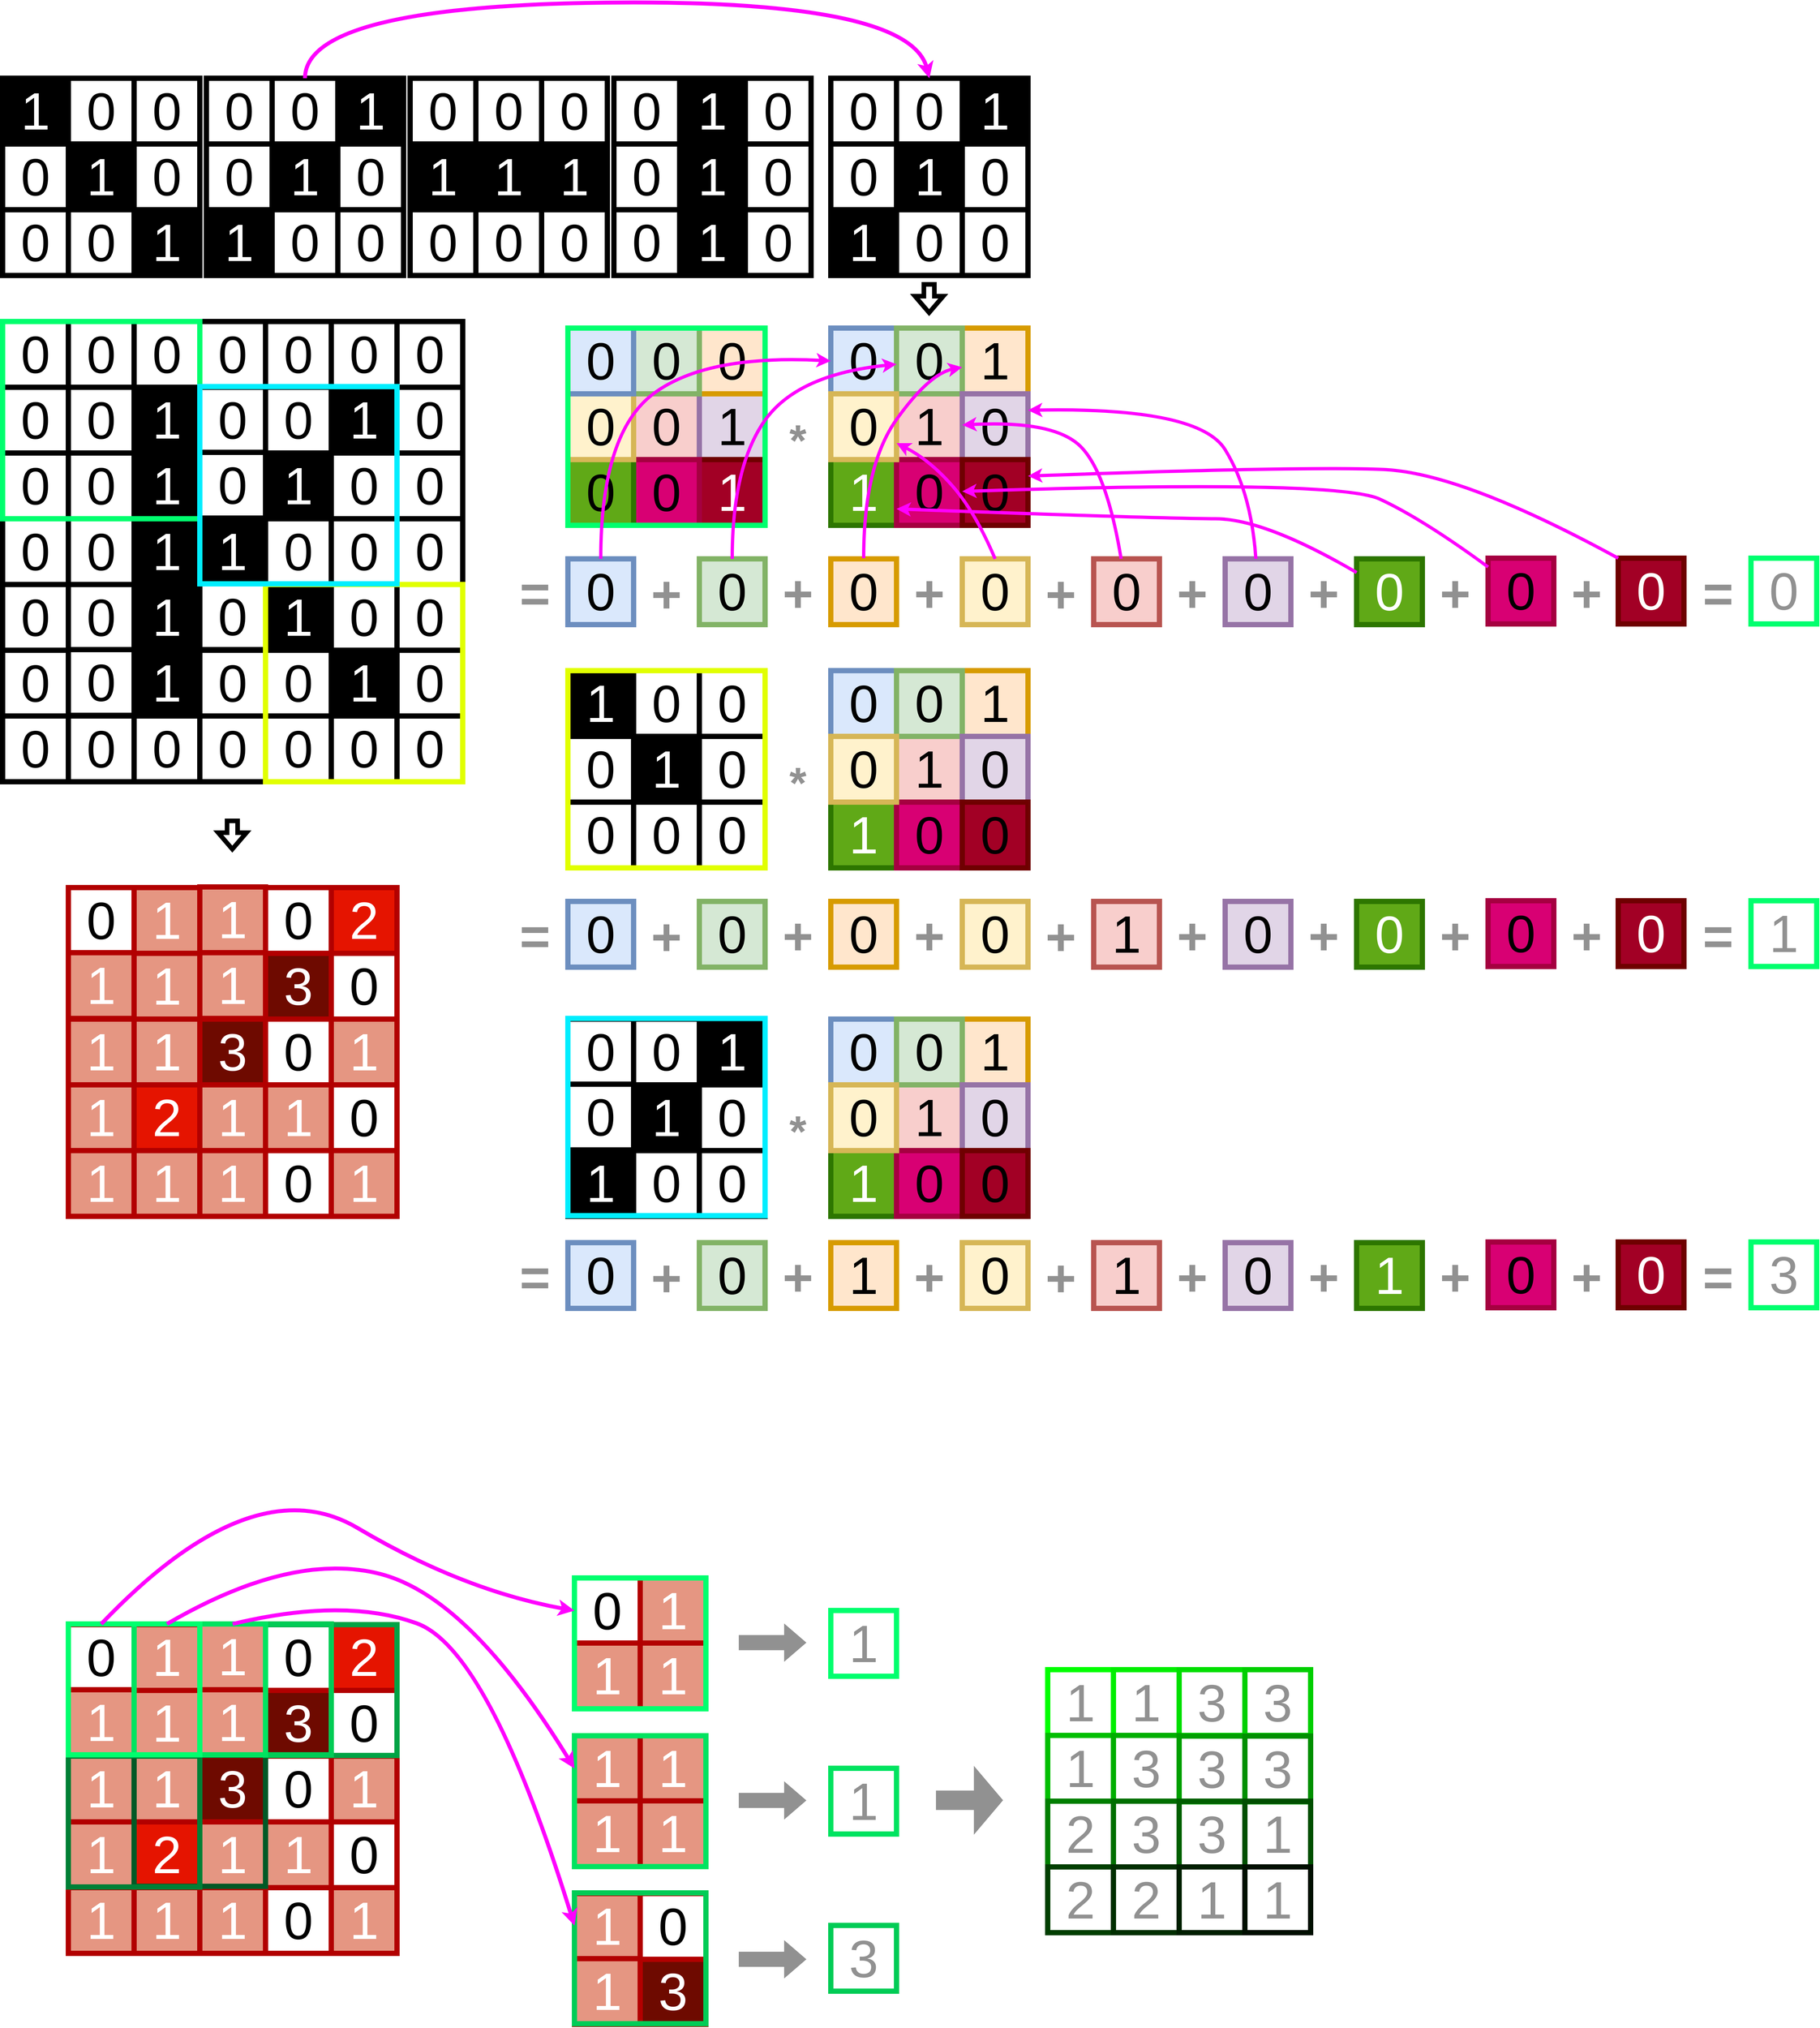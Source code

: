 <mxfile version="24.6.4" type="device">
  <diagram name="第 1 页" id="FOPQpqoZ47g2fpfDMXAR">
    <mxGraphModel dx="4780" dy="2627" grid="1" gridSize="10" guides="1" tooltips="1" connect="1" arrows="1" fold="1" page="1" pageScale="1" pageWidth="827" pageHeight="1169" math="0" shadow="0">
      <root>
        <mxCell id="0" />
        <mxCell id="1" parent="0" />
        <mxCell id="fuDXxDLX_zgl0YoyhHLf-1" value="" style="rounded=0;whiteSpace=wrap;html=1;strokeWidth=8;" parent="1" vertex="1">
          <mxGeometry x="20" y="150" width="300" height="300" as="geometry" />
        </mxCell>
        <mxCell id="fuDXxDLX_zgl0YoyhHLf-2" value="&lt;font style=&quot;font-size: 80px;&quot;&gt;1&lt;/font&gt;" style="rounded=0;whiteSpace=wrap;html=1;strokeWidth=8;fillColor=#000000;fontColor=#ffffff;fontSize=46;" parent="1" vertex="1">
          <mxGeometry x="20" y="150" width="100" height="100" as="geometry" />
        </mxCell>
        <mxCell id="fuDXxDLX_zgl0YoyhHLf-3" value="&lt;font style=&quot;font-size: 80px;&quot;&gt;1&lt;/font&gt;" style="rounded=0;whiteSpace=wrap;html=1;strokeWidth=8;fillColor=#000000;fontColor=#ffffff;fontSize=46;" parent="1" vertex="1">
          <mxGeometry x="120" y="250" width="100" height="100" as="geometry" />
        </mxCell>
        <mxCell id="fuDXxDLX_zgl0YoyhHLf-4" value="&lt;font style=&quot;font-size: 80px;&quot;&gt;1&lt;/font&gt;" style="rounded=0;whiteSpace=wrap;html=1;strokeWidth=8;fillColor=#000000;fontColor=#ffffff;fontSize=46;" parent="1" vertex="1">
          <mxGeometry x="220" y="350" width="100" height="100" as="geometry" />
        </mxCell>
        <mxCell id="fuDXxDLX_zgl0YoyhHLf-5" value="&lt;font color=&quot;#000000&quot; style=&quot;font-size: 80px;&quot;&gt;0&lt;/font&gt;" style="rounded=0;whiteSpace=wrap;html=1;strokeWidth=8;fillColor=#ffffff;fontColor=#ffffff;fontSize=46;" parent="1" vertex="1">
          <mxGeometry x="220" y="150" width="100" height="100" as="geometry" />
        </mxCell>
        <mxCell id="fuDXxDLX_zgl0YoyhHLf-6" value="&lt;font color=&quot;#000000&quot; style=&quot;font-size: 80px;&quot;&gt;0&lt;/font&gt;" style="rounded=0;whiteSpace=wrap;html=1;strokeWidth=8;fillColor=#ffffff;fontColor=#ffffff;fontSize=46;" parent="1" vertex="1">
          <mxGeometry x="120" y="150" width="100" height="100" as="geometry" />
        </mxCell>
        <mxCell id="fuDXxDLX_zgl0YoyhHLf-7" value="&lt;font color=&quot;#000000&quot; style=&quot;font-size: 80px;&quot;&gt;0&lt;/font&gt;" style="rounded=0;whiteSpace=wrap;html=1;strokeWidth=8;fillColor=#ffffff;fontColor=#ffffff;fontSize=46;" parent="1" vertex="1">
          <mxGeometry x="220" y="250" width="100" height="100" as="geometry" />
        </mxCell>
        <mxCell id="fuDXxDLX_zgl0YoyhHLf-8" value="&lt;font color=&quot;#000000&quot; style=&quot;font-size: 80px;&quot;&gt;0&lt;/font&gt;" style="rounded=0;whiteSpace=wrap;html=1;strokeWidth=8;fillColor=#ffffff;fontColor=#ffffff;fontSize=46;" parent="1" vertex="1">
          <mxGeometry x="120" y="350" width="100" height="100" as="geometry" />
        </mxCell>
        <mxCell id="fuDXxDLX_zgl0YoyhHLf-9" value="&lt;font color=&quot;#000000&quot; style=&quot;font-size: 80px;&quot;&gt;0&lt;/font&gt;" style="rounded=0;whiteSpace=wrap;html=1;strokeWidth=8;fillColor=#ffffff;fontColor=#ffffff;fontSize=46;" parent="1" vertex="1">
          <mxGeometry x="20" y="250" width="100" height="100" as="geometry" />
        </mxCell>
        <mxCell id="fuDXxDLX_zgl0YoyhHLf-10" value="&lt;font color=&quot;#000000&quot; style=&quot;font-size: 80px;&quot;&gt;0&lt;/font&gt;" style="rounded=0;whiteSpace=wrap;html=1;strokeWidth=8;fillColor=#ffffff;fontColor=#ffffff;fontSize=46;" parent="1" vertex="1">
          <mxGeometry x="20" y="350" width="100" height="100" as="geometry" />
        </mxCell>
        <mxCell id="fuDXxDLX_zgl0YoyhHLf-11" value="" style="rounded=0;whiteSpace=wrap;html=1;strokeWidth=8;" parent="1" vertex="1">
          <mxGeometry x="330" y="150" width="300" height="300" as="geometry" />
        </mxCell>
        <mxCell id="fuDXxDLX_zgl0YoyhHLf-12" value="&lt;font style=&quot;font-size: 80px;&quot;&gt;1&lt;/font&gt;" style="rounded=0;whiteSpace=wrap;html=1;strokeWidth=8;fillColor=#000000;fontColor=#ffffff;fontSize=46;" parent="1" vertex="1">
          <mxGeometry x="530" y="150" width="100" height="100" as="geometry" />
        </mxCell>
        <mxCell id="fuDXxDLX_zgl0YoyhHLf-13" value="&lt;font style=&quot;font-size: 80px;&quot;&gt;1&lt;/font&gt;" style="rounded=0;whiteSpace=wrap;html=1;strokeWidth=8;fillColor=#000000;fontColor=#ffffff;fontSize=46;" parent="1" vertex="1">
          <mxGeometry x="430" y="250" width="100" height="100" as="geometry" />
        </mxCell>
        <mxCell id="fuDXxDLX_zgl0YoyhHLf-14" value="&lt;font style=&quot;font-size: 80px;&quot;&gt;1&lt;/font&gt;" style="rounded=0;whiteSpace=wrap;html=1;strokeWidth=8;fillColor=#000000;fontColor=#ffffff;fontSize=46;" parent="1" vertex="1">
          <mxGeometry x="330" y="350" width="100" height="100" as="geometry" />
        </mxCell>
        <mxCell id="fuDXxDLX_zgl0YoyhHLf-15" value="&lt;font color=&quot;#000000&quot; style=&quot;font-size: 80px;&quot;&gt;0&lt;/font&gt;" style="rounded=0;whiteSpace=wrap;html=1;strokeWidth=8;fillColor=#ffffff;fontColor=#ffffff;fontSize=46;" parent="1" vertex="1">
          <mxGeometry x="330" y="150" width="100" height="100" as="geometry" />
        </mxCell>
        <mxCell id="fuDXxDLX_zgl0YoyhHLf-16" value="&lt;font color=&quot;#000000&quot; style=&quot;font-size: 80px;&quot;&gt;0&lt;/font&gt;" style="rounded=0;whiteSpace=wrap;html=1;strokeWidth=8;fillColor=#ffffff;fontColor=#ffffff;fontSize=46;" parent="1" vertex="1">
          <mxGeometry x="430" y="150" width="100" height="100" as="geometry" />
        </mxCell>
        <mxCell id="fuDXxDLX_zgl0YoyhHLf-17" value="&lt;font color=&quot;#000000&quot; style=&quot;font-size: 80px;&quot;&gt;0&lt;/font&gt;" style="rounded=0;whiteSpace=wrap;html=1;strokeWidth=8;fillColor=#ffffff;fontColor=#ffffff;fontSize=46;" parent="1" vertex="1">
          <mxGeometry x="530" y="250" width="100" height="100" as="geometry" />
        </mxCell>
        <mxCell id="fuDXxDLX_zgl0YoyhHLf-18" value="&lt;font color=&quot;#000000&quot; style=&quot;font-size: 80px;&quot;&gt;0&lt;/font&gt;" style="rounded=0;whiteSpace=wrap;html=1;strokeWidth=8;fillColor=#ffffff;fontColor=#ffffff;fontSize=46;" parent="1" vertex="1">
          <mxGeometry x="430" y="350" width="100" height="100" as="geometry" />
        </mxCell>
        <mxCell id="fuDXxDLX_zgl0YoyhHLf-19" value="&lt;font color=&quot;#000000&quot; style=&quot;font-size: 80px;&quot;&gt;0&lt;/font&gt;" style="rounded=0;whiteSpace=wrap;html=1;strokeWidth=8;fillColor=#ffffff;fontColor=#ffffff;fontSize=46;" parent="1" vertex="1">
          <mxGeometry x="330" y="250" width="100" height="100" as="geometry" />
        </mxCell>
        <mxCell id="fuDXxDLX_zgl0YoyhHLf-20" value="&lt;font color=&quot;#000000&quot; style=&quot;font-size: 80px;&quot;&gt;0&lt;/font&gt;" style="rounded=0;whiteSpace=wrap;html=1;strokeWidth=8;fillColor=#ffffff;fontColor=#ffffff;fontSize=46;" parent="1" vertex="1">
          <mxGeometry x="530" y="350" width="100" height="100" as="geometry" />
        </mxCell>
        <mxCell id="fuDXxDLX_zgl0YoyhHLf-21" value="" style="rounded=0;whiteSpace=wrap;html=1;strokeWidth=8;" parent="1" vertex="1">
          <mxGeometry x="640" y="150" width="300" height="300" as="geometry" />
        </mxCell>
        <mxCell id="fuDXxDLX_zgl0YoyhHLf-22" value="&lt;font style=&quot;font-size: 80px;&quot;&gt;1&lt;/font&gt;" style="rounded=0;whiteSpace=wrap;html=1;strokeWidth=8;fillColor=#000000;fontColor=#ffffff;fontSize=46;" parent="1" vertex="1">
          <mxGeometry x="640" y="250" width="100" height="100" as="geometry" />
        </mxCell>
        <mxCell id="fuDXxDLX_zgl0YoyhHLf-23" value="&lt;font style=&quot;font-size: 80px;&quot;&gt;1&lt;/font&gt;" style="rounded=0;whiteSpace=wrap;html=1;strokeWidth=8;fillColor=#000000;fontColor=#ffffff;fontSize=46;" parent="1" vertex="1">
          <mxGeometry x="740" y="250" width="100" height="100" as="geometry" />
        </mxCell>
        <mxCell id="fuDXxDLX_zgl0YoyhHLf-24" value="&lt;font style=&quot;font-size: 80px;&quot;&gt;1&lt;/font&gt;" style="rounded=0;whiteSpace=wrap;html=1;strokeWidth=8;fillColor=#000000;fontColor=#ffffff;fontSize=46;" parent="1" vertex="1">
          <mxGeometry x="840" y="250" width="100" height="100" as="geometry" />
        </mxCell>
        <mxCell id="fuDXxDLX_zgl0YoyhHLf-25" value="&lt;font color=&quot;#000000&quot; style=&quot;font-size: 80px;&quot;&gt;0&lt;/font&gt;" style="rounded=0;whiteSpace=wrap;html=1;strokeWidth=8;fillColor=#ffffff;fontColor=#ffffff;fontSize=46;" parent="1" vertex="1">
          <mxGeometry x="840" y="150" width="100" height="100" as="geometry" />
        </mxCell>
        <mxCell id="fuDXxDLX_zgl0YoyhHLf-26" value="&lt;font color=&quot;#000000&quot; style=&quot;font-size: 80px;&quot;&gt;0&lt;/font&gt;" style="rounded=0;whiteSpace=wrap;html=1;strokeWidth=8;fillColor=#ffffff;fontColor=#ffffff;fontSize=46;" parent="1" vertex="1">
          <mxGeometry x="740" y="150" width="100" height="100" as="geometry" />
        </mxCell>
        <mxCell id="fuDXxDLX_zgl0YoyhHLf-27" value="&lt;font color=&quot;#000000&quot; style=&quot;font-size: 80px;&quot;&gt;0&lt;/font&gt;" style="rounded=0;whiteSpace=wrap;html=1;strokeWidth=8;fillColor=#ffffff;fontColor=#ffffff;fontSize=46;" parent="1" vertex="1">
          <mxGeometry x="840" y="350" width="100" height="100" as="geometry" />
        </mxCell>
        <mxCell id="fuDXxDLX_zgl0YoyhHLf-28" value="&lt;font color=&quot;#000000&quot; style=&quot;font-size: 80px;&quot;&gt;0&lt;/font&gt;" style="rounded=0;whiteSpace=wrap;html=1;strokeWidth=8;fillColor=#ffffff;fontColor=#ffffff;fontSize=46;" parent="1" vertex="1">
          <mxGeometry x="740" y="350" width="100" height="100" as="geometry" />
        </mxCell>
        <mxCell id="fuDXxDLX_zgl0YoyhHLf-29" value="&lt;font color=&quot;#000000&quot; style=&quot;font-size: 80px;&quot;&gt;0&lt;/font&gt;" style="rounded=0;whiteSpace=wrap;html=1;strokeWidth=8;fillColor=#ffffff;fontColor=#ffffff;fontSize=46;" parent="1" vertex="1">
          <mxGeometry x="640" y="150" width="100" height="100" as="geometry" />
        </mxCell>
        <mxCell id="fuDXxDLX_zgl0YoyhHLf-30" value="&lt;font color=&quot;#000000&quot; style=&quot;font-size: 80px;&quot;&gt;0&lt;/font&gt;" style="rounded=0;whiteSpace=wrap;html=1;strokeWidth=8;fillColor=#ffffff;fontColor=#ffffff;fontSize=46;" parent="1" vertex="1">
          <mxGeometry x="640" y="350" width="100" height="100" as="geometry" />
        </mxCell>
        <mxCell id="fuDXxDLX_zgl0YoyhHLf-31" value="" style="rounded=0;whiteSpace=wrap;html=1;strokeWidth=8;" parent="1" vertex="1">
          <mxGeometry x="950" y="150" width="300" height="300" as="geometry" />
        </mxCell>
        <mxCell id="fuDXxDLX_zgl0YoyhHLf-32" value="&lt;font style=&quot;font-size: 80px;&quot;&gt;1&lt;/font&gt;" style="rounded=0;whiteSpace=wrap;html=1;strokeWidth=8;fillColor=#000000;fontColor=#ffffff;fontSize=46;" parent="1" vertex="1">
          <mxGeometry x="1050" y="150" width="100" height="100" as="geometry" />
        </mxCell>
        <mxCell id="fuDXxDLX_zgl0YoyhHLf-33" value="&lt;font style=&quot;font-size: 80px;&quot;&gt;1&lt;/font&gt;" style="rounded=0;whiteSpace=wrap;html=1;strokeWidth=8;fillColor=#000000;fontColor=#ffffff;fontSize=46;" parent="1" vertex="1">
          <mxGeometry x="1050" y="250" width="100" height="100" as="geometry" />
        </mxCell>
        <mxCell id="fuDXxDLX_zgl0YoyhHLf-34" value="&lt;font style=&quot;font-size: 80px;&quot;&gt;1&lt;/font&gt;" style="rounded=0;whiteSpace=wrap;html=1;strokeWidth=8;fillColor=#000000;fontColor=#ffffff;fontSize=46;" parent="1" vertex="1">
          <mxGeometry x="1050" y="350" width="100" height="100" as="geometry" />
        </mxCell>
        <mxCell id="fuDXxDLX_zgl0YoyhHLf-35" value="&lt;font color=&quot;#000000&quot; style=&quot;font-size: 80px;&quot;&gt;0&lt;/font&gt;" style="rounded=0;whiteSpace=wrap;html=1;strokeWidth=8;fillColor=#ffffff;fontColor=#ffffff;fontSize=46;" parent="1" vertex="1">
          <mxGeometry x="1150" y="150" width="100" height="100" as="geometry" />
        </mxCell>
        <mxCell id="fuDXxDLX_zgl0YoyhHLf-36" value="&lt;font color=&quot;#000000&quot; style=&quot;font-size: 80px;&quot;&gt;0&lt;/font&gt;" style="rounded=0;whiteSpace=wrap;html=1;strokeWidth=8;fillColor=#ffffff;fontColor=#ffffff;fontSize=46;" parent="1" vertex="1">
          <mxGeometry x="950" y="150" width="100" height="100" as="geometry" />
        </mxCell>
        <mxCell id="fuDXxDLX_zgl0YoyhHLf-37" value="&lt;font color=&quot;#000000&quot; style=&quot;font-size: 80px;&quot;&gt;0&lt;/font&gt;" style="rounded=0;whiteSpace=wrap;html=1;strokeWidth=8;fillColor=#ffffff;fontColor=#ffffff;fontSize=46;" parent="1" vertex="1">
          <mxGeometry x="1150" y="250" width="100" height="100" as="geometry" />
        </mxCell>
        <mxCell id="fuDXxDLX_zgl0YoyhHLf-38" value="&lt;font color=&quot;#000000&quot; style=&quot;font-size: 80px;&quot;&gt;0&lt;/font&gt;" style="rounded=0;whiteSpace=wrap;html=1;strokeWidth=8;fillColor=#ffffff;fontColor=#ffffff;fontSize=46;" parent="1" vertex="1">
          <mxGeometry x="1150" y="350" width="100" height="100" as="geometry" />
        </mxCell>
        <mxCell id="fuDXxDLX_zgl0YoyhHLf-39" value="&lt;font color=&quot;#000000&quot; style=&quot;font-size: 80px;&quot;&gt;0&lt;/font&gt;" style="rounded=0;whiteSpace=wrap;html=1;strokeWidth=8;fillColor=#ffffff;fontColor=#ffffff;fontSize=46;" parent="1" vertex="1">
          <mxGeometry x="950" y="250" width="100" height="100" as="geometry" />
        </mxCell>
        <mxCell id="fuDXxDLX_zgl0YoyhHLf-40" value="&lt;font color=&quot;#000000&quot; style=&quot;font-size: 80px;&quot;&gt;0&lt;/font&gt;" style="rounded=0;whiteSpace=wrap;html=1;strokeWidth=8;fillColor=#ffffff;fontColor=#ffffff;fontSize=46;" parent="1" vertex="1">
          <mxGeometry x="950" y="350" width="100" height="100" as="geometry" />
        </mxCell>
        <mxCell id="fuDXxDLX_zgl0YoyhHLf-41" value="&lt;font color=&quot;#000000&quot; style=&quot;font-size: 80px;&quot;&gt;0&lt;/font&gt;" style="rounded=0;whiteSpace=wrap;html=1;strokeWidth=8;fillColor=#ffffff;fontColor=#ffffff;fontSize=46;" parent="1" vertex="1">
          <mxGeometry x="120" y="620" width="100" height="100" as="geometry" />
        </mxCell>
        <mxCell id="fuDXxDLX_zgl0YoyhHLf-42" value="&lt;font style=&quot;font-size: 80px;&quot;&gt;1&lt;/font&gt;" style="rounded=0;whiteSpace=wrap;html=1;strokeWidth=8;fillColor=#000000;fontColor=#ffffff;fontSize=46;" parent="1" vertex="1">
          <mxGeometry x="220" y="620" width="100" height="100" as="geometry" />
        </mxCell>
        <mxCell id="fuDXxDLX_zgl0YoyhHLf-43" value="&lt;font style=&quot;font-size: 80px;&quot;&gt;1&lt;/font&gt;" style="rounded=0;whiteSpace=wrap;html=1;strokeWidth=8;fillColor=#000000;fontColor=#ffffff;fontSize=46;" parent="1" vertex="1">
          <mxGeometry x="220" y="720" width="100" height="100" as="geometry" />
        </mxCell>
        <mxCell id="fuDXxDLX_zgl0YoyhHLf-44" value="&lt;font style=&quot;font-size: 80px;&quot;&gt;1&lt;/font&gt;" style="rounded=0;whiteSpace=wrap;html=1;strokeWidth=8;fillColor=#000000;fontColor=#ffffff;fontSize=46;" parent="1" vertex="1">
          <mxGeometry x="220" y="820" width="100" height="100" as="geometry" />
        </mxCell>
        <mxCell id="fuDXxDLX_zgl0YoyhHLf-45" value="&lt;font color=&quot;#000000&quot; style=&quot;font-size: 80px;&quot;&gt;0&lt;/font&gt;" style="rounded=0;whiteSpace=wrap;html=1;strokeWidth=8;fillColor=#ffffff;fontColor=#ffffff;fontSize=46;" parent="1" vertex="1">
          <mxGeometry x="120" y="920" width="100" height="100" as="geometry" />
        </mxCell>
        <mxCell id="fuDXxDLX_zgl0YoyhHLf-46" value="&lt;font style=&quot;font-size: 80px;&quot;&gt;1&lt;/font&gt;" style="rounded=0;whiteSpace=wrap;html=1;strokeWidth=8;fillColor=#000000;fontColor=#ffffff;fontSize=46;" parent="1" vertex="1">
          <mxGeometry x="220" y="920" width="100" height="100" as="geometry" />
        </mxCell>
        <mxCell id="fuDXxDLX_zgl0YoyhHLf-47" value="&lt;font style=&quot;font-size: 80px;&quot;&gt;1&lt;/font&gt;" style="rounded=0;whiteSpace=wrap;html=1;strokeWidth=8;fillColor=#000000;fontColor=#ffffff;fontSize=46;" parent="1" vertex="1">
          <mxGeometry x="220" y="1020" width="100" height="100" as="geometry" />
        </mxCell>
        <mxCell id="fuDXxDLX_zgl0YoyhHLf-49" value="&lt;font style=&quot;font-size: 80px;&quot;&gt;1&lt;/font&gt;" style="rounded=0;whiteSpace=wrap;html=1;strokeWidth=8;fillColor=#000000;fontColor=#ffffff;fontSize=46;" parent="1" vertex="1">
          <mxGeometry x="420" y="920" width="100" height="100" as="geometry" />
        </mxCell>
        <mxCell id="fuDXxDLX_zgl0YoyhHLf-50" value="&lt;font style=&quot;font-size: 80px;&quot;&gt;1&lt;/font&gt;" style="rounded=0;whiteSpace=wrap;html=1;strokeWidth=8;fillColor=#000000;fontColor=#ffffff;fontSize=46;" parent="1" vertex="1">
          <mxGeometry x="420" y="720" width="100" height="100" as="geometry" />
        </mxCell>
        <mxCell id="fuDXxDLX_zgl0YoyhHLf-51" value="&lt;font style=&quot;font-size: 80px;&quot;&gt;1&lt;/font&gt;" style="rounded=0;whiteSpace=wrap;html=1;strokeWidth=8;fillColor=#000000;fontColor=#ffffff;fontSize=46;" parent="1" vertex="1">
          <mxGeometry x="520" y="620" width="100" height="100" as="geometry" />
        </mxCell>
        <mxCell id="fuDXxDLX_zgl0YoyhHLf-52" value="&lt;font style=&quot;font-size: 80px;&quot;&gt;1&lt;/font&gt;" style="rounded=0;whiteSpace=wrap;html=1;strokeWidth=8;fillColor=#000000;fontColor=#ffffff;fontSize=46;" parent="1" vertex="1">
          <mxGeometry x="320" y="820" width="100" height="100" as="geometry" />
        </mxCell>
        <mxCell id="fuDXxDLX_zgl0YoyhHLf-53" value="&lt;font style=&quot;font-size: 80px;&quot;&gt;1&lt;/font&gt;" style="rounded=0;whiteSpace=wrap;html=1;strokeWidth=8;fillColor=#000000;fontColor=#ffffff;fontSize=46;" parent="1" vertex="1">
          <mxGeometry x="520" y="1020" width="100" height="100" as="geometry" />
        </mxCell>
        <mxCell id="fuDXxDLX_zgl0YoyhHLf-54" value="&lt;font color=&quot;#000000&quot; style=&quot;font-size: 80px;&quot;&gt;0&lt;/font&gt;" style="rounded=0;whiteSpace=wrap;html=1;strokeWidth=8;fillColor=#ffffff;fontColor=#ffffff;fontSize=46;" parent="1" vertex="1">
          <mxGeometry x="120" y="720" width="100" height="100" as="geometry" />
        </mxCell>
        <mxCell id="fuDXxDLX_zgl0YoyhHLf-55" value="&lt;font color=&quot;#000000&quot; style=&quot;font-size: 80px;&quot;&gt;0&lt;/font&gt;" style="rounded=0;whiteSpace=wrap;html=1;strokeWidth=8;fillColor=#ffffff;fontColor=#ffffff;fontSize=46;" parent="1" vertex="1">
          <mxGeometry x="120" y="820" width="100" height="100" as="geometry" />
        </mxCell>
        <mxCell id="fuDXxDLX_zgl0YoyhHLf-56" value="&lt;font color=&quot;#000000&quot; style=&quot;font-size: 80px;&quot;&gt;0&lt;/font&gt;" style="rounded=0;whiteSpace=wrap;html=1;strokeWidth=8;fillColor=#ffffff;fontColor=#ffffff;fontSize=46;" parent="1" vertex="1">
          <mxGeometry x="120" y="1019" width="100" height="100" as="geometry" />
        </mxCell>
        <mxCell id="fuDXxDLX_zgl0YoyhHLf-57" value="&lt;font color=&quot;#000000&quot; style=&quot;font-size: 80px;&quot;&gt;0&lt;/font&gt;" style="rounded=0;whiteSpace=wrap;html=1;strokeWidth=8;fillColor=#ffffff;fontColor=#ffffff;fontSize=46;" parent="1" vertex="1">
          <mxGeometry x="320" y="919" width="100" height="100" as="geometry" />
        </mxCell>
        <mxCell id="fuDXxDLX_zgl0YoyhHLf-58" value="&lt;font color=&quot;#000000&quot; style=&quot;font-size: 80px;&quot;&gt;0&lt;/font&gt;" style="rounded=0;whiteSpace=wrap;html=1;strokeWidth=8;fillColor=#ffffff;fontColor=#ffffff;fontSize=46;" parent="1" vertex="1">
          <mxGeometry x="320" y="620" width="100" height="100" as="geometry" />
        </mxCell>
        <mxCell id="fuDXxDLX_zgl0YoyhHLf-59" value="&lt;font color=&quot;#000000&quot; style=&quot;font-size: 80px;&quot;&gt;0&lt;/font&gt;" style="rounded=0;whiteSpace=wrap;html=1;strokeWidth=8;fillColor=#ffffff;fontColor=#ffffff;fontSize=46;" parent="1" vertex="1">
          <mxGeometry x="320" y="719" width="100" height="100" as="geometry" />
        </mxCell>
        <mxCell id="fuDXxDLX_zgl0YoyhHLf-60" value="&lt;font color=&quot;#000000&quot; style=&quot;font-size: 80px;&quot;&gt;0&lt;/font&gt;" style="rounded=0;whiteSpace=wrap;html=1;strokeWidth=8;fillColor=#ffffff;fontColor=#ffffff;fontSize=46;" parent="1" vertex="1">
          <mxGeometry x="420" y="620" width="100" height="100" as="geometry" />
        </mxCell>
        <mxCell id="fuDXxDLX_zgl0YoyhHLf-61" value="&lt;font color=&quot;#000000&quot; style=&quot;font-size: 80px;&quot;&gt;0&lt;/font&gt;" style="rounded=0;whiteSpace=wrap;html=1;strokeWidth=8;fillColor=#ffffff;fontColor=#ffffff;fontSize=46;" parent="1" vertex="1">
          <mxGeometry x="620" y="820" width="100" height="100" as="geometry" />
        </mxCell>
        <mxCell id="fuDXxDLX_zgl0YoyhHLf-62" value="&lt;font color=&quot;#000000&quot; style=&quot;font-size: 80px;&quot;&gt;0&lt;/font&gt;" style="rounded=0;whiteSpace=wrap;html=1;strokeWidth=8;fillColor=#ffffff;fontColor=#ffffff;fontSize=46;" parent="1" vertex="1">
          <mxGeometry x="520" y="820" width="100" height="100" as="geometry" />
        </mxCell>
        <mxCell id="fuDXxDLX_zgl0YoyhHLf-63" value="&lt;font color=&quot;#000000&quot; style=&quot;font-size: 80px;&quot;&gt;0&lt;/font&gt;" style="rounded=0;whiteSpace=wrap;html=1;strokeWidth=8;fillColor=#ffffff;fontColor=#ffffff;fontSize=46;" parent="1" vertex="1">
          <mxGeometry x="420" y="820" width="100" height="100" as="geometry" />
        </mxCell>
        <mxCell id="fuDXxDLX_zgl0YoyhHLf-64" value="&lt;font color=&quot;#000000&quot; style=&quot;font-size: 80px;&quot;&gt;0&lt;/font&gt;" style="rounded=0;whiteSpace=wrap;html=1;strokeWidth=8;fillColor=#ffffff;fontColor=#ffffff;fontSize=46;" parent="1" vertex="1">
          <mxGeometry x="620" y="720" width="100" height="100" as="geometry" />
        </mxCell>
        <mxCell id="fuDXxDLX_zgl0YoyhHLf-65" value="&lt;font color=&quot;#000000&quot; style=&quot;font-size: 80px;&quot;&gt;0&lt;/font&gt;" style="rounded=0;whiteSpace=wrap;html=1;strokeWidth=8;fillColor=#ffffff;fontColor=#ffffff;fontSize=46;" parent="1" vertex="1">
          <mxGeometry x="520" y="720" width="100" height="100" as="geometry" />
        </mxCell>
        <mxCell id="fuDXxDLX_zgl0YoyhHLf-66" value="&lt;font color=&quot;#000000&quot; style=&quot;font-size: 80px;&quot;&gt;0&lt;/font&gt;" style="rounded=0;whiteSpace=wrap;html=1;strokeWidth=8;fillColor=#ffffff;fontColor=#ffffff;fontSize=46;" parent="1" vertex="1">
          <mxGeometry x="620" y="920" width="100" height="100" as="geometry" />
        </mxCell>
        <mxCell id="fuDXxDLX_zgl0YoyhHLf-67" value="&lt;font color=&quot;#000000&quot; style=&quot;font-size: 80px;&quot;&gt;0&lt;/font&gt;" style="rounded=0;whiteSpace=wrap;html=1;strokeWidth=8;fillColor=#ffffff;fontColor=#ffffff;fontSize=46;" parent="1" vertex="1">
          <mxGeometry x="520" y="920" width="100" height="100" as="geometry" />
        </mxCell>
        <mxCell id="fuDXxDLX_zgl0YoyhHLf-68" value="&lt;font color=&quot;#000000&quot; style=&quot;font-size: 80px;&quot;&gt;0&lt;/font&gt;" style="rounded=0;whiteSpace=wrap;html=1;strokeWidth=8;fillColor=#ffffff;fontColor=#ffffff;fontSize=46;" parent="1" vertex="1">
          <mxGeometry x="420" y="1020" width="100" height="100" as="geometry" />
        </mxCell>
        <mxCell id="fuDXxDLX_zgl0YoyhHLf-69" value="&lt;font color=&quot;#000000&quot; style=&quot;font-size: 80px;&quot;&gt;0&lt;/font&gt;" style="rounded=0;whiteSpace=wrap;html=1;strokeWidth=8;fillColor=#ffffff;fontColor=#ffffff;fontSize=46;" parent="1" vertex="1">
          <mxGeometry x="320" y="1020" width="100" height="100" as="geometry" />
        </mxCell>
        <mxCell id="fuDXxDLX_zgl0YoyhHLf-70" value="&lt;font color=&quot;#000000&quot; style=&quot;font-size: 80px;&quot;&gt;0&lt;/font&gt;" style="rounded=0;whiteSpace=wrap;html=1;strokeWidth=8;fillColor=#ffffff;fontColor=#ffffff;fontSize=46;" parent="1" vertex="1">
          <mxGeometry x="620" y="620" width="100" height="100" as="geometry" />
        </mxCell>
        <mxCell id="fuDXxDLX_zgl0YoyhHLf-71" value="&lt;font color=&quot;#000000&quot; style=&quot;font-size: 80px;&quot;&gt;0&lt;/font&gt;" style="rounded=0;whiteSpace=wrap;html=1;strokeWidth=8;fillColor=#ffffff;fontColor=#ffffff;fontSize=46;" parent="1" vertex="1">
          <mxGeometry x="620" y="1020" width="100" height="100" as="geometry" />
        </mxCell>
        <mxCell id="fuDXxDLX_zgl0YoyhHLf-72" value="&lt;font color=&quot;#000000&quot; style=&quot;font-size: 80px;&quot;&gt;0&lt;/font&gt;" style="rounded=0;whiteSpace=wrap;html=1;strokeWidth=8;fillColor=#ffffff;fontColor=#ffffff;fontSize=46;" parent="1" vertex="1">
          <mxGeometry x="320" y="520" width="100" height="100" as="geometry" />
        </mxCell>
        <mxCell id="fuDXxDLX_zgl0YoyhHLf-73" value="&lt;font color=&quot;#000000&quot; style=&quot;font-size: 80px;&quot;&gt;0&lt;/font&gt;" style="rounded=0;whiteSpace=wrap;html=1;strokeWidth=8;fillColor=#ffffff;fontColor=#ffffff;fontSize=46;" parent="1" vertex="1">
          <mxGeometry x="220" y="520" width="100" height="100" as="geometry" />
        </mxCell>
        <mxCell id="fuDXxDLX_zgl0YoyhHLf-74" value="&lt;font color=&quot;#000000&quot; style=&quot;font-size: 80px;&quot;&gt;0&lt;/font&gt;" style="rounded=0;whiteSpace=wrap;html=1;strokeWidth=8;fillColor=#ffffff;fontColor=#ffffff;fontSize=46;" parent="1" vertex="1">
          <mxGeometry x="120" y="520" width="100" height="100" as="geometry" />
        </mxCell>
        <mxCell id="fuDXxDLX_zgl0YoyhHLf-75" value="&lt;font color=&quot;#000000&quot; style=&quot;font-size: 80px;&quot;&gt;0&lt;/font&gt;" style="rounded=0;whiteSpace=wrap;html=1;strokeWidth=8;fillColor=#ffffff;fontColor=#ffffff;fontSize=46;" parent="1" vertex="1">
          <mxGeometry x="620" y="520" width="100" height="100" as="geometry" />
        </mxCell>
        <mxCell id="fuDXxDLX_zgl0YoyhHLf-76" value="&lt;font color=&quot;#000000&quot; style=&quot;font-size: 80px;&quot;&gt;0&lt;/font&gt;" style="rounded=0;whiteSpace=wrap;html=1;strokeWidth=8;fillColor=#ffffff;fontColor=#ffffff;fontSize=46;" parent="1" vertex="1">
          <mxGeometry x="520" y="520" width="100" height="100" as="geometry" />
        </mxCell>
        <mxCell id="fuDXxDLX_zgl0YoyhHLf-77" value="&lt;font color=&quot;#000000&quot; style=&quot;font-size: 80px;&quot;&gt;0&lt;/font&gt;" style="rounded=0;whiteSpace=wrap;html=1;strokeWidth=8;fillColor=#ffffff;fontColor=#ffffff;fontSize=46;" parent="1" vertex="1">
          <mxGeometry x="420" y="520" width="100" height="100" as="geometry" />
        </mxCell>
        <mxCell id="fuDXxDLX_zgl0YoyhHLf-78" value="&lt;font color=&quot;#000000&quot; style=&quot;font-size: 80px;&quot;&gt;0&lt;/font&gt;" style="rounded=0;whiteSpace=wrap;html=1;strokeWidth=8;fillColor=#ffffff;fontColor=#ffffff;fontSize=46;" parent="1" vertex="1">
          <mxGeometry x="320" y="1120" width="100" height="100" as="geometry" />
        </mxCell>
        <mxCell id="fuDXxDLX_zgl0YoyhHLf-79" value="&lt;font color=&quot;#000000&quot; style=&quot;font-size: 80px;&quot;&gt;0&lt;/font&gt;" style="rounded=0;whiteSpace=wrap;html=1;strokeWidth=8;fillColor=#ffffff;fontColor=#ffffff;fontSize=46;" parent="1" vertex="1">
          <mxGeometry x="220" y="1120" width="100" height="100" as="geometry" />
        </mxCell>
        <mxCell id="fuDXxDLX_zgl0YoyhHLf-80" value="&lt;font color=&quot;#000000&quot; style=&quot;font-size: 80px;&quot;&gt;0&lt;/font&gt;" style="rounded=0;whiteSpace=wrap;html=1;strokeWidth=8;fillColor=#ffffff;fontColor=#ffffff;fontSize=46;" parent="1" vertex="1">
          <mxGeometry x="120" y="1120" width="100" height="100" as="geometry" />
        </mxCell>
        <mxCell id="fuDXxDLX_zgl0YoyhHLf-81" value="&lt;font color=&quot;#000000&quot; style=&quot;font-size: 80px;&quot;&gt;0&lt;/font&gt;" style="rounded=0;whiteSpace=wrap;html=1;strokeWidth=8;fillColor=#ffffff;fontColor=#ffffff;fontSize=46;" parent="1" vertex="1">
          <mxGeometry x="620" y="1120" width="100" height="100" as="geometry" />
        </mxCell>
        <mxCell id="fuDXxDLX_zgl0YoyhHLf-82" value="&lt;font color=&quot;#000000&quot; style=&quot;font-size: 80px;&quot;&gt;0&lt;/font&gt;" style="rounded=0;whiteSpace=wrap;html=1;strokeWidth=8;fillColor=#ffffff;fontColor=#ffffff;fontSize=46;" parent="1" vertex="1">
          <mxGeometry x="520" y="1120" width="100" height="100" as="geometry" />
        </mxCell>
        <mxCell id="fuDXxDLX_zgl0YoyhHLf-83" value="&lt;font color=&quot;#000000&quot; style=&quot;font-size: 80px;&quot;&gt;0&lt;/font&gt;" style="rounded=0;whiteSpace=wrap;html=1;strokeWidth=8;fillColor=#ffffff;fontColor=#ffffff;fontSize=46;" parent="1" vertex="1">
          <mxGeometry x="420" y="1120" width="100" height="100" as="geometry" />
        </mxCell>
        <mxCell id="fuDXxDLX_zgl0YoyhHLf-84" value="&lt;font color=&quot;#000000&quot; style=&quot;font-size: 80px;&quot;&gt;0&lt;/font&gt;" style="rounded=0;whiteSpace=wrap;html=1;strokeWidth=8;fillColor=#ffffff;fontColor=#ffffff;fontSize=46;" parent="1" vertex="1">
          <mxGeometry x="20" y="820" width="100" height="100" as="geometry" />
        </mxCell>
        <mxCell id="fuDXxDLX_zgl0YoyhHLf-85" value="&lt;font color=&quot;#000000&quot; style=&quot;font-size: 80px;&quot;&gt;0&lt;/font&gt;" style="rounded=0;whiteSpace=wrap;html=1;strokeWidth=8;fillColor=#ffffff;fontColor=#ffffff;fontSize=46;" parent="1" vertex="1">
          <mxGeometry x="20" y="720" width="100" height="100" as="geometry" />
        </mxCell>
        <mxCell id="fuDXxDLX_zgl0YoyhHLf-86" value="&lt;font color=&quot;#000000&quot; style=&quot;font-size: 80px;&quot;&gt;0&lt;/font&gt;" style="rounded=0;whiteSpace=wrap;html=1;strokeWidth=8;fillColor=#ffffff;fontColor=#ffffff;fontSize=46;" parent="1" vertex="1">
          <mxGeometry x="20" y="920" width="100" height="100" as="geometry" />
        </mxCell>
        <mxCell id="fuDXxDLX_zgl0YoyhHLf-87" value="&lt;font color=&quot;#000000&quot; style=&quot;font-size: 80px;&quot;&gt;0&lt;/font&gt;" style="rounded=0;whiteSpace=wrap;html=1;strokeWidth=8;fillColor=#ffffff;fontColor=#ffffff;fontSize=46;" parent="1" vertex="1">
          <mxGeometry x="20" y="620" width="100" height="100" as="geometry" />
        </mxCell>
        <mxCell id="fuDXxDLX_zgl0YoyhHLf-88" value="&lt;font color=&quot;#000000&quot; style=&quot;font-size: 80px;&quot;&gt;0&lt;/font&gt;" style="rounded=0;whiteSpace=wrap;html=1;strokeWidth=8;fillColor=#ffffff;fontColor=#ffffff;fontSize=46;" parent="1" vertex="1">
          <mxGeometry x="20" y="1020" width="100" height="100" as="geometry" />
        </mxCell>
        <mxCell id="fuDXxDLX_zgl0YoyhHLf-89" value="&lt;font color=&quot;#000000&quot; style=&quot;font-size: 80px;&quot;&gt;0&lt;/font&gt;" style="rounded=0;whiteSpace=wrap;html=1;strokeWidth=8;fillColor=#ffffff;fontColor=#ffffff;fontSize=46;" parent="1" vertex="1">
          <mxGeometry x="20" y="520" width="100" height="100" as="geometry" />
        </mxCell>
        <mxCell id="fuDXxDLX_zgl0YoyhHLf-90" value="&lt;font color=&quot;#000000&quot; style=&quot;font-size: 80px;&quot;&gt;0&lt;/font&gt;" style="rounded=0;whiteSpace=wrap;html=1;strokeWidth=8;fillColor=#ffffff;fontColor=#ffffff;fontSize=46;" parent="1" vertex="1">
          <mxGeometry x="20" y="1120" width="100" height="100" as="geometry" />
        </mxCell>
        <mxCell id="fuDXxDLX_zgl0YoyhHLf-91" value="" style="rounded=0;whiteSpace=wrap;html=1;strokeWidth=8;fillColor=none;fontSize=46;strokeColor=#00ff6e;" parent="1" vertex="1">
          <mxGeometry x="20" y="520" width="300" height="300" as="geometry" />
        </mxCell>
        <mxCell id="fuDXxDLX_zgl0YoyhHLf-102" value="" style="rounded=0;whiteSpace=wrap;html=1;strokeWidth=8;" parent="1" vertex="1">
          <mxGeometry x="1280" y="530" width="300" height="300" as="geometry" />
        </mxCell>
        <mxCell id="fuDXxDLX_zgl0YoyhHLf-103" value="&lt;font style=&quot;font-size: 80px;&quot;&gt;1&lt;/font&gt;" style="rounded=0;whiteSpace=wrap;html=1;strokeWidth=8;fillColor=#ffe6cc;fontSize=46;strokeColor=#d79b00;" parent="1" vertex="1">
          <mxGeometry x="1480" y="530" width="100" height="100" as="geometry" />
        </mxCell>
        <mxCell id="fuDXxDLX_zgl0YoyhHLf-104" value="&lt;font style=&quot;font-size: 80px;&quot;&gt;1&lt;/font&gt;" style="rounded=0;whiteSpace=wrap;html=1;strokeWidth=8;fillColor=#f8cecc;fontSize=46;strokeColor=#b85450;" parent="1" vertex="1">
          <mxGeometry x="1380" y="630" width="100" height="100" as="geometry" />
        </mxCell>
        <mxCell id="fuDXxDLX_zgl0YoyhHLf-105" value="&lt;font style=&quot;font-size: 80px;&quot;&gt;1&lt;/font&gt;" style="rounded=0;whiteSpace=wrap;html=1;strokeWidth=8;fillColor=#60a917;fontColor=#ffffff;fontSize=46;strokeColor=#2D7600;" parent="1" vertex="1">
          <mxGeometry x="1280" y="730" width="100" height="100" as="geometry" />
        </mxCell>
        <mxCell id="fuDXxDLX_zgl0YoyhHLf-106" value="&lt;font color=&quot;#000000&quot; style=&quot;font-size: 80px;&quot;&gt;0&lt;/font&gt;" style="rounded=0;whiteSpace=wrap;html=1;strokeWidth=8;fillColor=#dae8fc;fontSize=46;strokeColor=#6c8ebf;" parent="1" vertex="1">
          <mxGeometry x="1280" y="530" width="100" height="100" as="geometry" />
        </mxCell>
        <mxCell id="fuDXxDLX_zgl0YoyhHLf-107" value="&lt;font color=&quot;#000000&quot; style=&quot;font-size: 80px;&quot;&gt;0&lt;/font&gt;" style="rounded=0;whiteSpace=wrap;html=1;strokeWidth=8;fillColor=#d5e8d4;fontSize=46;strokeColor=#82b366;" parent="1" vertex="1">
          <mxGeometry x="1380" y="530" width="100" height="100" as="geometry" />
        </mxCell>
        <mxCell id="fuDXxDLX_zgl0YoyhHLf-108" value="&lt;font color=&quot;#000000&quot; style=&quot;font-size: 80px;&quot;&gt;0&lt;/font&gt;" style="rounded=0;whiteSpace=wrap;html=1;strokeWidth=8;fillColor=#e1d5e7;fontSize=46;strokeColor=#9673a6;" parent="1" vertex="1">
          <mxGeometry x="1480" y="630" width="100" height="100" as="geometry" />
        </mxCell>
        <mxCell id="fuDXxDLX_zgl0YoyhHLf-109" value="&lt;font color=&quot;#000000&quot; style=&quot;font-size: 80px;&quot;&gt;0&lt;/font&gt;" style="rounded=0;whiteSpace=wrap;html=1;strokeWidth=8;fillColor=#d80073;fontColor=#ffffff;fontSize=46;strokeColor=#A50040;" parent="1" vertex="1">
          <mxGeometry x="1380" y="730" width="100" height="100" as="geometry" />
        </mxCell>
        <mxCell id="fuDXxDLX_zgl0YoyhHLf-110" value="&lt;font color=&quot;#000000&quot; style=&quot;font-size: 80px;&quot;&gt;0&lt;/font&gt;" style="rounded=0;whiteSpace=wrap;html=1;strokeWidth=8;fillColor=#fff2cc;fontSize=46;strokeColor=#d6b656;" parent="1" vertex="1">
          <mxGeometry x="1280" y="630" width="100" height="100" as="geometry" />
        </mxCell>
        <mxCell id="fuDXxDLX_zgl0YoyhHLf-111" value="&lt;font color=&quot;#000000&quot; style=&quot;font-size: 80px;&quot;&gt;0&lt;/font&gt;" style="rounded=0;whiteSpace=wrap;html=1;strokeWidth=8;fillColor=#a20025;fontColor=#ffffff;fontSize=46;strokeColor=#6F0000;" parent="1" vertex="1">
          <mxGeometry x="1480" y="730" width="100" height="100" as="geometry" />
        </mxCell>
        <mxCell id="fuDXxDLX_zgl0YoyhHLf-112" value="&lt;font color=&quot;#000000&quot; style=&quot;font-size: 80px;&quot;&gt;0&lt;/font&gt;" style="rounded=0;whiteSpace=wrap;html=1;strokeWidth=8;fillColor=#f8cecc;fontSize=46;strokeColor=#b85450;" parent="1" vertex="1">
          <mxGeometry x="980" y="630" width="100" height="100" as="geometry" />
        </mxCell>
        <mxCell id="fuDXxDLX_zgl0YoyhHLf-113" value="&lt;font style=&quot;font-size: 80px;&quot;&gt;1&lt;/font&gt;" style="rounded=0;whiteSpace=wrap;html=1;strokeWidth=8;fillColor=#e1d5e7;fontSize=46;strokeColor=#9673a6;" parent="1" vertex="1">
          <mxGeometry x="1080" y="630" width="100" height="100" as="geometry" />
        </mxCell>
        <mxCell id="fuDXxDLX_zgl0YoyhHLf-114" value="&lt;font style=&quot;font-size: 80px;&quot;&gt;1&lt;/font&gt;" style="rounded=0;whiteSpace=wrap;html=1;strokeWidth=8;fillColor=#a20025;fontColor=#ffffff;fontSize=46;strokeColor=#6F0000;" parent="1" vertex="1">
          <mxGeometry x="1080" y="730" width="100" height="100" as="geometry" />
        </mxCell>
        <mxCell id="fuDXxDLX_zgl0YoyhHLf-115" value="&lt;font color=&quot;#000000&quot; style=&quot;font-size: 80px;&quot;&gt;0&lt;/font&gt;" style="rounded=0;whiteSpace=wrap;html=1;strokeWidth=8;fillColor=#d80073;fontColor=#ffffff;fontSize=46;strokeColor=#A50040;" parent="1" vertex="1">
          <mxGeometry x="980" y="730" width="100" height="100" as="geometry" />
        </mxCell>
        <mxCell id="fuDXxDLX_zgl0YoyhHLf-116" value="&lt;font color=&quot;#000000&quot; style=&quot;font-size: 80px;&quot;&gt;0&lt;/font&gt;" style="rounded=0;whiteSpace=wrap;html=1;strokeWidth=8;fillColor=#ffe6cc;fontSize=46;strokeColor=#d79b00;" parent="1" vertex="1">
          <mxGeometry x="1080" y="530" width="100" height="100" as="geometry" />
        </mxCell>
        <mxCell id="fuDXxDLX_zgl0YoyhHLf-117" value="&lt;font color=&quot;#000000&quot; style=&quot;font-size: 80px;&quot;&gt;0&lt;/font&gt;" style="rounded=0;whiteSpace=wrap;html=1;strokeWidth=8;fillColor=#d5e8d4;fontSize=46;strokeColor=#82b366;" parent="1" vertex="1">
          <mxGeometry x="980" y="530" width="100" height="100" as="geometry" />
        </mxCell>
        <mxCell id="fuDXxDLX_zgl0YoyhHLf-118" value="&lt;font color=&quot;#000000&quot; style=&quot;font-size: 80px;&quot;&gt;0&lt;/font&gt;" style="rounded=0;whiteSpace=wrap;html=1;strokeWidth=8;fillColor=#60a917;fontColor=#ffffff;fontSize=46;strokeColor=#2D7600;" parent="1" vertex="1">
          <mxGeometry x="880" y="730" width="100" height="100" as="geometry" />
        </mxCell>
        <mxCell id="fuDXxDLX_zgl0YoyhHLf-119" value="&lt;font color=&quot;#000000&quot; style=&quot;font-size: 80px;&quot;&gt;0&lt;/font&gt;" style="rounded=0;whiteSpace=wrap;html=1;strokeWidth=8;fillColor=#fff2cc;fontSize=46;strokeColor=#d6b656;" parent="1" vertex="1">
          <mxGeometry x="880" y="630" width="100" height="100" as="geometry" />
        </mxCell>
        <mxCell id="fuDXxDLX_zgl0YoyhHLf-120" value="&lt;font color=&quot;#000000&quot; style=&quot;font-size: 80px;&quot;&gt;0&lt;/font&gt;" style="rounded=0;whiteSpace=wrap;html=1;strokeWidth=8;fillColor=#dae8fc;fontSize=46;strokeColor=#6c8ebf;" parent="1" vertex="1">
          <mxGeometry x="880" y="530" width="100" height="100" as="geometry" />
        </mxCell>
        <mxCell id="fuDXxDLX_zgl0YoyhHLf-121" value="" style="rounded=0;whiteSpace=wrap;html=1;strokeWidth=8;fillColor=none;fontSize=46;strokeColor=#00ff6e;" parent="1" vertex="1">
          <mxGeometry x="880" y="530" width="300" height="300" as="geometry" />
        </mxCell>
        <mxCell id="fuDXxDLX_zgl0YoyhHLf-122" value="&lt;h1 style=&quot;&quot;&gt;&lt;font style=&quot;font-size: 80px;&quot;&gt;&lt;sub&gt;*&lt;/sub&gt;&lt;/font&gt;&lt;/h1&gt;" style="rounded=0;whiteSpace=wrap;html=1;strokeWidth=8;fillColor=none;fontColor=#919191;fontSize=46;strokeColor=none;align=center;" parent="1" vertex="1">
          <mxGeometry x="1180" y="630" width="100" height="100" as="geometry" />
        </mxCell>
        <mxCell id="fuDXxDLX_zgl0YoyhHLf-123" value="&lt;h1 style=&quot;&quot;&gt;&lt;font style=&quot;font-size: 80px;&quot;&gt;=&lt;/font&gt;&lt;/h1&gt;" style="rounded=0;whiteSpace=wrap;html=1;strokeWidth=8;fillColor=none;fontColor=#919191;fontSize=46;strokeColor=none;align=center;" parent="1" vertex="1">
          <mxGeometry x="780" y="880" width="100" height="100" as="geometry" />
        </mxCell>
        <mxCell id="fuDXxDLX_zgl0YoyhHLf-124" value="&lt;font color=&quot;#000000&quot; style=&quot;font-size: 80px;&quot;&gt;0&lt;/font&gt;" style="rounded=0;whiteSpace=wrap;html=1;strokeWidth=8;fillColor=#dae8fc;fontSize=46;strokeColor=#6c8ebf;" parent="1" vertex="1">
          <mxGeometry x="880" y="881" width="100" height="100" as="geometry" />
        </mxCell>
        <mxCell id="fuDXxDLX_zgl0YoyhHLf-125" value="&lt;h1 style=&quot;&quot;&gt;&lt;font style=&quot;font-size: 80px;&quot;&gt;+&lt;/font&gt;&lt;/h1&gt;" style="rounded=0;whiteSpace=wrap;html=1;strokeWidth=8;fillColor=none;fontColor=#919191;fontSize=46;strokeColor=none;align=center;" parent="1" vertex="1">
          <mxGeometry x="980" y="881" width="100" height="100" as="geometry" />
        </mxCell>
        <mxCell id="fuDXxDLX_zgl0YoyhHLf-127" value="&lt;font color=&quot;#000000&quot; style=&quot;font-size: 80px;&quot;&gt;0&lt;/font&gt;" style="rounded=0;whiteSpace=wrap;html=1;strokeWidth=8;fillColor=#d5e8d4;fontSize=46;strokeColor=#82b366;" parent="1" vertex="1">
          <mxGeometry x="1080" y="881" width="100" height="100" as="geometry" />
        </mxCell>
        <mxCell id="fuDXxDLX_zgl0YoyhHLf-128" value="&lt;h1 style=&quot;&quot;&gt;&lt;font style=&quot;font-size: 80px;&quot;&gt;+&lt;/font&gt;&lt;/h1&gt;" style="rounded=0;whiteSpace=wrap;html=1;strokeWidth=8;fillColor=none;fontColor=#919191;fontSize=46;strokeColor=none;align=center;" parent="1" vertex="1">
          <mxGeometry x="1180" y="880" width="100" height="100" as="geometry" />
        </mxCell>
        <mxCell id="fuDXxDLX_zgl0YoyhHLf-129" value="&lt;font style=&quot;font-size: 80px;&quot;&gt;0&lt;/font&gt;" style="rounded=0;whiteSpace=wrap;html=1;strokeWidth=8;fillColor=#ffe6cc;fontSize=46;strokeColor=#d79b00;" parent="1" vertex="1">
          <mxGeometry x="1280" y="881" width="100" height="100" as="geometry" />
        </mxCell>
        <mxCell id="fuDXxDLX_zgl0YoyhHLf-131" value="&lt;h1 style=&quot;&quot;&gt;&lt;font style=&quot;font-size: 80px;&quot;&gt;+&lt;/font&gt;&lt;/h1&gt;" style="rounded=0;whiteSpace=wrap;html=1;strokeWidth=8;fillColor=none;fontColor=#919191;fontSize=46;strokeColor=none;align=center;" parent="1" vertex="1">
          <mxGeometry x="1380" y="880" width="100" height="100" as="geometry" />
        </mxCell>
        <mxCell id="fuDXxDLX_zgl0YoyhHLf-132" value="&lt;font color=&quot;#000000&quot; style=&quot;font-size: 80px;&quot;&gt;0&lt;/font&gt;" style="rounded=0;whiteSpace=wrap;html=1;strokeWidth=8;fillColor=#fff2cc;fontSize=46;strokeColor=#d6b656;" parent="1" vertex="1">
          <mxGeometry x="1480" y="881" width="100" height="100" as="geometry" />
        </mxCell>
        <mxCell id="fuDXxDLX_zgl0YoyhHLf-133" value="&lt;h1 style=&quot;&quot;&gt;&lt;font style=&quot;font-size: 80px;&quot;&gt;+&lt;/font&gt;&lt;/h1&gt;" style="rounded=0;whiteSpace=wrap;html=1;strokeWidth=8;fillColor=none;fontColor=#919191;fontSize=46;strokeColor=none;align=center;" parent="1" vertex="1">
          <mxGeometry x="1580" y="881" width="100" height="100" as="geometry" />
        </mxCell>
        <mxCell id="fuDXxDLX_zgl0YoyhHLf-134" value="&lt;font style=&quot;font-size: 80px;&quot;&gt;0&lt;/font&gt;" style="rounded=0;whiteSpace=wrap;html=1;strokeWidth=8;fillColor=#f8cecc;fontSize=46;strokeColor=#b85450;" parent="1" vertex="1">
          <mxGeometry x="1680" y="881" width="100" height="100" as="geometry" />
        </mxCell>
        <mxCell id="fuDXxDLX_zgl0YoyhHLf-135" value="&lt;h1 style=&quot;&quot;&gt;&lt;font style=&quot;font-size: 80px;&quot;&gt;+&lt;/font&gt;&lt;/h1&gt;" style="rounded=0;whiteSpace=wrap;html=1;strokeWidth=8;fillColor=none;fontColor=#919191;fontSize=46;strokeColor=none;align=center;" parent="1" vertex="1">
          <mxGeometry x="1780" y="880" width="100" height="100" as="geometry" />
        </mxCell>
        <mxCell id="fuDXxDLX_zgl0YoyhHLf-136" value="&lt;font style=&quot;font-size: 80px;&quot;&gt;0&lt;/font&gt;" style="rounded=0;whiteSpace=wrap;html=1;strokeWidth=8;fillColor=#e1d5e7;fontSize=46;strokeColor=#9673a6;" parent="1" vertex="1">
          <mxGeometry x="1880" y="881" width="100" height="100" as="geometry" />
        </mxCell>
        <mxCell id="fuDXxDLX_zgl0YoyhHLf-137" value="&lt;font style=&quot;font-size: 80px;&quot;&gt;0&lt;/font&gt;" style="rounded=0;whiteSpace=wrap;html=1;strokeWidth=8;fillColor=#60a917;fontColor=#ffffff;fontSize=46;strokeColor=#2D7600;" parent="1" vertex="1">
          <mxGeometry x="2080" y="881" width="100" height="100" as="geometry" />
        </mxCell>
        <mxCell id="fuDXxDLX_zgl0YoyhHLf-138" value="&lt;h1 style=&quot;&quot;&gt;&lt;font style=&quot;font-size: 80px;&quot;&gt;+&lt;/font&gt;&lt;/h1&gt;" style="rounded=0;whiteSpace=wrap;html=1;strokeWidth=8;fillColor=none;fontColor=#919191;fontSize=46;strokeColor=none;align=center;" parent="1" vertex="1">
          <mxGeometry x="1980" y="880" width="100" height="100" as="geometry" />
        </mxCell>
        <mxCell id="fuDXxDLX_zgl0YoyhHLf-139" value="&lt;h1 style=&quot;&quot;&gt;&lt;font style=&quot;font-size: 80px;&quot;&gt;+&lt;/font&gt;&lt;/h1&gt;" style="rounded=0;whiteSpace=wrap;html=1;strokeWidth=8;fillColor=none;fontColor=#919191;fontSize=46;strokeColor=none;align=center;" parent="1" vertex="1">
          <mxGeometry x="2180" y="880" width="100" height="100" as="geometry" />
        </mxCell>
        <mxCell id="fuDXxDLX_zgl0YoyhHLf-140" value="&lt;font color=&quot;#000000&quot; style=&quot;font-size: 80px;&quot;&gt;0&lt;/font&gt;" style="rounded=0;whiteSpace=wrap;html=1;strokeWidth=8;fillColor=#d80073;fontColor=#ffffff;fontSize=46;strokeColor=#A50040;" parent="1" vertex="1">
          <mxGeometry x="2280" y="880" width="100" height="100" as="geometry" />
        </mxCell>
        <mxCell id="fuDXxDLX_zgl0YoyhHLf-141" value="&lt;font style=&quot;font-size: 80px;&quot;&gt;0&lt;/font&gt;" style="rounded=0;whiteSpace=wrap;html=1;strokeWidth=8;fillColor=#a20025;fontColor=#ffffff;fontSize=46;strokeColor=#6F0000;" parent="1" vertex="1">
          <mxGeometry x="2478" y="880" width="100" height="100" as="geometry" />
        </mxCell>
        <mxCell id="fuDXxDLX_zgl0YoyhHLf-144" value="&lt;h1 style=&quot;&quot;&gt;&lt;font style=&quot;font-size: 80px;&quot;&gt;+&lt;/font&gt;&lt;/h1&gt;" style="rounded=0;whiteSpace=wrap;html=1;strokeWidth=8;fillColor=none;fontColor=#919191;fontSize=46;strokeColor=none;align=center;" parent="1" vertex="1">
          <mxGeometry x="2380" y="880" width="100" height="100" as="geometry" />
        </mxCell>
        <mxCell id="fuDXxDLX_zgl0YoyhHLf-145" value="&lt;h1 style=&quot;&quot;&gt;&lt;font style=&quot;font-size: 80px;&quot;&gt;=&lt;/font&gt;&lt;/h1&gt;" style="rounded=0;whiteSpace=wrap;html=1;strokeWidth=8;fillColor=none;fontColor=#919191;fontSize=46;strokeColor=none;align=center;" parent="1" vertex="1">
          <mxGeometry x="2580" y="880" width="100" height="100" as="geometry" />
        </mxCell>
        <mxCell id="fuDXxDLX_zgl0YoyhHLf-147" value="&lt;font style=&quot;font-size: 80px;&quot;&gt;0&lt;/font&gt;" style="rounded=0;whiteSpace=wrap;html=1;strokeWidth=8;fillColor=none;fontSize=46;strokeColor=#00ff6e;fontColor=#919191;" parent="1" vertex="1">
          <mxGeometry x="2680" y="880" width="100" height="100" as="geometry" />
        </mxCell>
        <mxCell id="fuDXxDLX_zgl0YoyhHLf-148" value="" style="rounded=0;whiteSpace=wrap;html=1;strokeWidth=8;fillColor=none;fontSize=46;strokeColor=#e1ff00;" parent="1" vertex="1">
          <mxGeometry x="420" y="920" width="300" height="300" as="geometry" />
        </mxCell>
        <mxCell id="fuDXxDLX_zgl0YoyhHLf-149" value="&lt;font style=&quot;font-size: 80px;&quot;&gt;1&lt;/font&gt;" style="rounded=0;whiteSpace=wrap;html=1;strokeWidth=8;fillColor=#000000;fontColor=#ffffff;fontSize=46;" parent="1" vertex="1">
          <mxGeometry x="880" y="1051" width="100" height="100" as="geometry" />
        </mxCell>
        <mxCell id="fuDXxDLX_zgl0YoyhHLf-150" value="&lt;font style=&quot;font-size: 80px;&quot;&gt;1&lt;/font&gt;" style="rounded=0;whiteSpace=wrap;html=1;strokeWidth=8;fillColor=#000000;fontColor=#ffffff;fontSize=46;" parent="1" vertex="1">
          <mxGeometry x="980" y="1151" width="100" height="100" as="geometry" />
        </mxCell>
        <mxCell id="fuDXxDLX_zgl0YoyhHLf-151" value="&lt;font color=&quot;#000000&quot; style=&quot;font-size: 80px;&quot;&gt;0&lt;/font&gt;" style="rounded=0;whiteSpace=wrap;html=1;strokeWidth=8;fillColor=#ffffff;fontColor=#ffffff;fontSize=46;" parent="1" vertex="1">
          <mxGeometry x="1080" y="1051" width="100" height="100" as="geometry" />
        </mxCell>
        <mxCell id="fuDXxDLX_zgl0YoyhHLf-152" value="&lt;font color=&quot;#000000&quot; style=&quot;font-size: 80px;&quot;&gt;0&lt;/font&gt;" style="rounded=0;whiteSpace=wrap;html=1;strokeWidth=8;fillColor=#ffffff;fontColor=#ffffff;fontSize=46;" parent="1" vertex="1">
          <mxGeometry x="980" y="1051" width="100" height="100" as="geometry" />
        </mxCell>
        <mxCell id="fuDXxDLX_zgl0YoyhHLf-153" value="&lt;font color=&quot;#000000&quot; style=&quot;font-size: 80px;&quot;&gt;0&lt;/font&gt;" style="rounded=0;whiteSpace=wrap;html=1;strokeWidth=8;fillColor=#ffffff;fontColor=#ffffff;fontSize=46;" parent="1" vertex="1">
          <mxGeometry x="880" y="1151" width="100" height="100" as="geometry" />
        </mxCell>
        <mxCell id="fuDXxDLX_zgl0YoyhHLf-154" value="&lt;font color=&quot;#000000&quot; style=&quot;font-size: 80px;&quot;&gt;0&lt;/font&gt;" style="rounded=0;whiteSpace=wrap;html=1;strokeWidth=8;fillColor=#ffffff;fontColor=#ffffff;fontSize=46;" parent="1" vertex="1">
          <mxGeometry x="1080" y="1151" width="100" height="100" as="geometry" />
        </mxCell>
        <mxCell id="fuDXxDLX_zgl0YoyhHLf-155" value="&lt;font color=&quot;#000000&quot; style=&quot;font-size: 80px;&quot;&gt;0&lt;/font&gt;" style="rounded=0;whiteSpace=wrap;html=1;strokeWidth=8;fillColor=#ffffff;fontColor=#ffffff;fontSize=46;" parent="1" vertex="1">
          <mxGeometry x="1080" y="1251" width="100" height="100" as="geometry" />
        </mxCell>
        <mxCell id="fuDXxDLX_zgl0YoyhHLf-156" value="&lt;font color=&quot;#000000&quot; style=&quot;font-size: 80px;&quot;&gt;0&lt;/font&gt;" style="rounded=0;whiteSpace=wrap;html=1;strokeWidth=8;fillColor=#ffffff;fontColor=#ffffff;fontSize=46;" parent="1" vertex="1">
          <mxGeometry x="980" y="1251" width="100" height="100" as="geometry" />
        </mxCell>
        <mxCell id="fuDXxDLX_zgl0YoyhHLf-157" value="&lt;font color=&quot;#000000&quot; style=&quot;font-size: 80px;&quot;&gt;0&lt;/font&gt;" style="rounded=0;whiteSpace=wrap;html=1;strokeWidth=8;fillColor=#ffffff;fontColor=#ffffff;fontSize=46;" parent="1" vertex="1">
          <mxGeometry x="880" y="1251" width="100" height="100" as="geometry" />
        </mxCell>
        <mxCell id="fuDXxDLX_zgl0YoyhHLf-158" value="" style="rounded=0;whiteSpace=wrap;html=1;strokeWidth=8;fillColor=none;fontSize=46;strokeColor=#e1ff00;" parent="1" vertex="1">
          <mxGeometry x="880" y="1051" width="300" height="300" as="geometry" />
        </mxCell>
        <mxCell id="fuDXxDLX_zgl0YoyhHLf-159" value="" style="rounded=0;whiteSpace=wrap;html=1;strokeWidth=8;" parent="1" vertex="1">
          <mxGeometry x="1280" y="1051" width="300" height="300" as="geometry" />
        </mxCell>
        <mxCell id="fuDXxDLX_zgl0YoyhHLf-160" value="&lt;font style=&quot;font-size: 80px;&quot;&gt;1&lt;/font&gt;" style="rounded=0;whiteSpace=wrap;html=1;strokeWidth=8;fillColor=#ffe6cc;fontSize=46;strokeColor=#d79b00;" parent="1" vertex="1">
          <mxGeometry x="1480" y="1051" width="100" height="100" as="geometry" />
        </mxCell>
        <mxCell id="fuDXxDLX_zgl0YoyhHLf-161" value="&lt;font style=&quot;font-size: 80px;&quot;&gt;1&lt;/font&gt;" style="rounded=0;whiteSpace=wrap;html=1;strokeWidth=8;fillColor=#f8cecc;fontSize=46;strokeColor=#b85450;" parent="1" vertex="1">
          <mxGeometry x="1380" y="1151" width="100" height="100" as="geometry" />
        </mxCell>
        <mxCell id="fuDXxDLX_zgl0YoyhHLf-162" value="&lt;font style=&quot;font-size: 80px;&quot;&gt;1&lt;/font&gt;" style="rounded=0;whiteSpace=wrap;html=1;strokeWidth=8;fillColor=#60a917;fontColor=#ffffff;fontSize=46;strokeColor=#2D7600;" parent="1" vertex="1">
          <mxGeometry x="1280" y="1251" width="100" height="100" as="geometry" />
        </mxCell>
        <mxCell id="fuDXxDLX_zgl0YoyhHLf-163" value="&lt;font color=&quot;#000000&quot; style=&quot;font-size: 80px;&quot;&gt;0&lt;/font&gt;" style="rounded=0;whiteSpace=wrap;html=1;strokeWidth=8;fillColor=#dae8fc;fontSize=46;strokeColor=#6c8ebf;" parent="1" vertex="1">
          <mxGeometry x="1280" y="1051" width="100" height="100" as="geometry" />
        </mxCell>
        <mxCell id="fuDXxDLX_zgl0YoyhHLf-164" value="&lt;font color=&quot;#000000&quot; style=&quot;font-size: 80px;&quot;&gt;0&lt;/font&gt;" style="rounded=0;whiteSpace=wrap;html=1;strokeWidth=8;fillColor=#d5e8d4;fontSize=46;strokeColor=#82b366;" parent="1" vertex="1">
          <mxGeometry x="1380" y="1051" width="100" height="100" as="geometry" />
        </mxCell>
        <mxCell id="fuDXxDLX_zgl0YoyhHLf-165" value="&lt;font color=&quot;#000000&quot; style=&quot;font-size: 80px;&quot;&gt;0&lt;/font&gt;" style="rounded=0;whiteSpace=wrap;html=1;strokeWidth=8;fillColor=#e1d5e7;fontSize=46;strokeColor=#9673a6;" parent="1" vertex="1">
          <mxGeometry x="1480" y="1151" width="100" height="100" as="geometry" />
        </mxCell>
        <mxCell id="fuDXxDLX_zgl0YoyhHLf-166" value="&lt;font color=&quot;#000000&quot; style=&quot;font-size: 80px;&quot;&gt;0&lt;/font&gt;" style="rounded=0;whiteSpace=wrap;html=1;strokeWidth=8;fillColor=#d80073;fontColor=#ffffff;fontSize=46;strokeColor=#A50040;" parent="1" vertex="1">
          <mxGeometry x="1380" y="1251" width="100" height="100" as="geometry" />
        </mxCell>
        <mxCell id="fuDXxDLX_zgl0YoyhHLf-167" value="&lt;font color=&quot;#000000&quot; style=&quot;font-size: 80px;&quot;&gt;0&lt;/font&gt;" style="rounded=0;whiteSpace=wrap;html=1;strokeWidth=8;fillColor=#fff2cc;fontSize=46;strokeColor=#d6b656;" parent="1" vertex="1">
          <mxGeometry x="1280" y="1151" width="100" height="100" as="geometry" />
        </mxCell>
        <mxCell id="fuDXxDLX_zgl0YoyhHLf-168" value="&lt;font color=&quot;#000000&quot; style=&quot;font-size: 80px;&quot;&gt;0&lt;/font&gt;" style="rounded=0;whiteSpace=wrap;html=1;strokeWidth=8;fillColor=#a20025;fontColor=#ffffff;fontSize=46;strokeColor=#6F0000;" parent="1" vertex="1">
          <mxGeometry x="1480" y="1251" width="100" height="100" as="geometry" />
        </mxCell>
        <mxCell id="fuDXxDLX_zgl0YoyhHLf-169" value="&lt;h1 style=&quot;&quot;&gt;&lt;font style=&quot;font-size: 80px;&quot;&gt;&lt;sub&gt;*&lt;/sub&gt;&lt;/font&gt;&lt;/h1&gt;" style="rounded=0;whiteSpace=wrap;html=1;strokeWidth=8;fillColor=none;fontColor=#919191;fontSize=46;strokeColor=none;align=center;" parent="1" vertex="1">
          <mxGeometry x="1180" y="1151" width="100" height="100" as="geometry" />
        </mxCell>
        <mxCell id="fuDXxDLX_zgl0YoyhHLf-170" value="&lt;h1 style=&quot;&quot;&gt;&lt;font style=&quot;font-size: 80px;&quot;&gt;=&lt;/font&gt;&lt;/h1&gt;" style="rounded=0;whiteSpace=wrap;html=1;strokeWidth=8;fillColor=none;fontColor=#919191;fontSize=46;strokeColor=none;align=center;" parent="1" vertex="1">
          <mxGeometry x="780" y="1401" width="100" height="100" as="geometry" />
        </mxCell>
        <mxCell id="fuDXxDLX_zgl0YoyhHLf-171" value="&lt;font color=&quot;#000000&quot; style=&quot;font-size: 80px;&quot;&gt;0&lt;/font&gt;" style="rounded=0;whiteSpace=wrap;html=1;strokeWidth=8;fillColor=#dae8fc;fontSize=46;strokeColor=#6c8ebf;" parent="1" vertex="1">
          <mxGeometry x="880" y="1402" width="100" height="100" as="geometry" />
        </mxCell>
        <mxCell id="fuDXxDLX_zgl0YoyhHLf-172" value="&lt;h1 style=&quot;&quot;&gt;&lt;font style=&quot;font-size: 80px;&quot;&gt;+&lt;/font&gt;&lt;/h1&gt;" style="rounded=0;whiteSpace=wrap;html=1;strokeWidth=8;fillColor=none;fontColor=#919191;fontSize=46;strokeColor=none;align=center;" parent="1" vertex="1">
          <mxGeometry x="980" y="1402" width="100" height="100" as="geometry" />
        </mxCell>
        <mxCell id="fuDXxDLX_zgl0YoyhHLf-173" value="&lt;font color=&quot;#000000&quot; style=&quot;font-size: 80px;&quot;&gt;0&lt;/font&gt;" style="rounded=0;whiteSpace=wrap;html=1;strokeWidth=8;fillColor=#d5e8d4;fontSize=46;strokeColor=#82b366;" parent="1" vertex="1">
          <mxGeometry x="1080" y="1402" width="100" height="100" as="geometry" />
        </mxCell>
        <mxCell id="fuDXxDLX_zgl0YoyhHLf-174" value="&lt;h1 style=&quot;&quot;&gt;&lt;font style=&quot;font-size: 80px;&quot;&gt;+&lt;/font&gt;&lt;/h1&gt;" style="rounded=0;whiteSpace=wrap;html=1;strokeWidth=8;fillColor=none;fontColor=#919191;fontSize=46;strokeColor=none;align=center;" parent="1" vertex="1">
          <mxGeometry x="1180" y="1401" width="100" height="100" as="geometry" />
        </mxCell>
        <mxCell id="fuDXxDLX_zgl0YoyhHLf-175" value="&lt;font style=&quot;font-size: 80px;&quot;&gt;0&lt;/font&gt;" style="rounded=0;whiteSpace=wrap;html=1;strokeWidth=8;fillColor=#ffe6cc;fontSize=46;strokeColor=#d79b00;" parent="1" vertex="1">
          <mxGeometry x="1280" y="1402" width="100" height="100" as="geometry" />
        </mxCell>
        <mxCell id="fuDXxDLX_zgl0YoyhHLf-176" value="&lt;h1 style=&quot;&quot;&gt;&lt;font style=&quot;font-size: 80px;&quot;&gt;+&lt;/font&gt;&lt;/h1&gt;" style="rounded=0;whiteSpace=wrap;html=1;strokeWidth=8;fillColor=none;fontColor=#919191;fontSize=46;strokeColor=none;align=center;" parent="1" vertex="1">
          <mxGeometry x="1380" y="1401" width="100" height="100" as="geometry" />
        </mxCell>
        <mxCell id="fuDXxDLX_zgl0YoyhHLf-177" value="&lt;font color=&quot;#000000&quot; style=&quot;font-size: 80px;&quot;&gt;0&lt;/font&gt;" style="rounded=0;whiteSpace=wrap;html=1;strokeWidth=8;fillColor=#fff2cc;fontSize=46;strokeColor=#d6b656;" parent="1" vertex="1">
          <mxGeometry x="1480" y="1402" width="100" height="100" as="geometry" />
        </mxCell>
        <mxCell id="fuDXxDLX_zgl0YoyhHLf-178" value="&lt;h1 style=&quot;&quot;&gt;&lt;font style=&quot;font-size: 80px;&quot;&gt;+&lt;/font&gt;&lt;/h1&gt;" style="rounded=0;whiteSpace=wrap;html=1;strokeWidth=8;fillColor=none;fontColor=#919191;fontSize=46;strokeColor=none;align=center;" parent="1" vertex="1">
          <mxGeometry x="1580" y="1402" width="100" height="100" as="geometry" />
        </mxCell>
        <mxCell id="fuDXxDLX_zgl0YoyhHLf-179" value="&lt;font style=&quot;font-size: 80px;&quot;&gt;1&lt;/font&gt;" style="rounded=0;whiteSpace=wrap;html=1;strokeWidth=8;fillColor=#f8cecc;fontSize=46;strokeColor=#b85450;" parent="1" vertex="1">
          <mxGeometry x="1680" y="1402" width="100" height="100" as="geometry" />
        </mxCell>
        <mxCell id="fuDXxDLX_zgl0YoyhHLf-180" value="&lt;h1 style=&quot;&quot;&gt;&lt;font style=&quot;font-size: 80px;&quot;&gt;+&lt;/font&gt;&lt;/h1&gt;" style="rounded=0;whiteSpace=wrap;html=1;strokeWidth=8;fillColor=none;fontColor=#919191;fontSize=46;strokeColor=none;align=center;" parent="1" vertex="1">
          <mxGeometry x="1780" y="1401" width="100" height="100" as="geometry" />
        </mxCell>
        <mxCell id="fuDXxDLX_zgl0YoyhHLf-181" value="&lt;font style=&quot;font-size: 80px;&quot;&gt;0&lt;/font&gt;" style="rounded=0;whiteSpace=wrap;html=1;strokeWidth=8;fillColor=#e1d5e7;fontSize=46;strokeColor=#9673a6;" parent="1" vertex="1">
          <mxGeometry x="1880" y="1402" width="100" height="100" as="geometry" />
        </mxCell>
        <mxCell id="fuDXxDLX_zgl0YoyhHLf-182" value="&lt;font style=&quot;font-size: 80px;&quot;&gt;0&lt;/font&gt;" style="rounded=0;whiteSpace=wrap;html=1;strokeWidth=8;fillColor=#60a917;fontColor=#ffffff;fontSize=46;strokeColor=#2D7600;" parent="1" vertex="1">
          <mxGeometry x="2080" y="1402" width="100" height="100" as="geometry" />
        </mxCell>
        <mxCell id="fuDXxDLX_zgl0YoyhHLf-183" value="&lt;h1 style=&quot;&quot;&gt;&lt;font style=&quot;font-size: 80px;&quot;&gt;+&lt;/font&gt;&lt;/h1&gt;" style="rounded=0;whiteSpace=wrap;html=1;strokeWidth=8;fillColor=none;fontColor=#919191;fontSize=46;strokeColor=none;align=center;" parent="1" vertex="1">
          <mxGeometry x="1980" y="1401" width="100" height="100" as="geometry" />
        </mxCell>
        <mxCell id="fuDXxDLX_zgl0YoyhHLf-184" value="&lt;h1 style=&quot;&quot;&gt;&lt;font style=&quot;font-size: 80px;&quot;&gt;+&lt;/font&gt;&lt;/h1&gt;" style="rounded=0;whiteSpace=wrap;html=1;strokeWidth=8;fillColor=none;fontColor=#919191;fontSize=46;strokeColor=none;align=center;" parent="1" vertex="1">
          <mxGeometry x="2180" y="1401" width="100" height="100" as="geometry" />
        </mxCell>
        <mxCell id="fuDXxDLX_zgl0YoyhHLf-185" value="&lt;font color=&quot;#000000&quot; style=&quot;font-size: 80px;&quot;&gt;0&lt;/font&gt;" style="rounded=0;whiteSpace=wrap;html=1;strokeWidth=8;fillColor=#d80073;fontColor=#ffffff;fontSize=46;strokeColor=#A50040;" parent="1" vertex="1">
          <mxGeometry x="2280" y="1401" width="100" height="100" as="geometry" />
        </mxCell>
        <mxCell id="fuDXxDLX_zgl0YoyhHLf-186" value="&lt;font style=&quot;font-size: 80px;&quot;&gt;0&lt;/font&gt;" style="rounded=0;whiteSpace=wrap;html=1;strokeWidth=8;fillColor=#a20025;fontColor=#ffffff;fontSize=46;strokeColor=#6F0000;" parent="1" vertex="1">
          <mxGeometry x="2478" y="1401" width="100" height="100" as="geometry" />
        </mxCell>
        <mxCell id="fuDXxDLX_zgl0YoyhHLf-187" value="&lt;h1 style=&quot;&quot;&gt;&lt;font style=&quot;font-size: 80px;&quot;&gt;+&lt;/font&gt;&lt;/h1&gt;" style="rounded=0;whiteSpace=wrap;html=1;strokeWidth=8;fillColor=none;fontColor=#919191;fontSize=46;strokeColor=none;align=center;" parent="1" vertex="1">
          <mxGeometry x="2380" y="1401" width="100" height="100" as="geometry" />
        </mxCell>
        <mxCell id="fuDXxDLX_zgl0YoyhHLf-188" value="&lt;h1 style=&quot;&quot;&gt;&lt;font style=&quot;font-size: 80px;&quot;&gt;=&lt;/font&gt;&lt;/h1&gt;" style="rounded=0;whiteSpace=wrap;html=1;strokeWidth=8;fillColor=none;fontColor=#919191;fontSize=46;strokeColor=none;align=center;" parent="1" vertex="1">
          <mxGeometry x="2580" y="1401" width="100" height="100" as="geometry" />
        </mxCell>
        <mxCell id="fuDXxDLX_zgl0YoyhHLf-189" value="&lt;font style=&quot;font-size: 80px;&quot;&gt;1&lt;/font&gt;" style="rounded=0;whiteSpace=wrap;html=1;strokeWidth=8;fillColor=none;fontSize=46;strokeColor=#00ff6e;fontColor=#919191;" parent="1" vertex="1">
          <mxGeometry x="2680" y="1401" width="100" height="100" as="geometry" />
        </mxCell>
        <mxCell id="fuDXxDLX_zgl0YoyhHLf-190" value="" style="rounded=0;whiteSpace=wrap;html=1;strokeWidth=8;" parent="1" vertex="1">
          <mxGeometry x="1280" y="150" width="300" height="300" as="geometry" />
        </mxCell>
        <mxCell id="fuDXxDLX_zgl0YoyhHLf-191" value="&lt;font style=&quot;font-size: 80px;&quot;&gt;1&lt;/font&gt;" style="rounded=0;whiteSpace=wrap;html=1;strokeWidth=8;fillColor=#000000;fontColor=#ffffff;fontSize=46;" parent="1" vertex="1">
          <mxGeometry x="1480" y="150" width="100" height="100" as="geometry" />
        </mxCell>
        <mxCell id="fuDXxDLX_zgl0YoyhHLf-192" value="&lt;font style=&quot;font-size: 80px;&quot;&gt;1&lt;/font&gt;" style="rounded=0;whiteSpace=wrap;html=1;strokeWidth=8;fillColor=#000000;fontColor=#ffffff;fontSize=46;" parent="1" vertex="1">
          <mxGeometry x="1380" y="250" width="100" height="100" as="geometry" />
        </mxCell>
        <mxCell id="fuDXxDLX_zgl0YoyhHLf-193" value="&lt;font style=&quot;font-size: 80px;&quot;&gt;1&lt;/font&gt;" style="rounded=0;whiteSpace=wrap;html=1;strokeWidth=8;fillColor=#000000;fontColor=#ffffff;fontSize=46;" parent="1" vertex="1">
          <mxGeometry x="1280" y="350" width="100" height="100" as="geometry" />
        </mxCell>
        <mxCell id="fuDXxDLX_zgl0YoyhHLf-194" value="&lt;font color=&quot;#000000&quot; style=&quot;font-size: 80px;&quot;&gt;0&lt;/font&gt;" style="rounded=0;whiteSpace=wrap;html=1;strokeWidth=8;fillColor=#ffffff;fontColor=#ffffff;fontSize=46;" parent="1" vertex="1">
          <mxGeometry x="1280" y="150" width="100" height="100" as="geometry" />
        </mxCell>
        <mxCell id="fuDXxDLX_zgl0YoyhHLf-195" value="&lt;font color=&quot;#000000&quot; style=&quot;font-size: 80px;&quot;&gt;0&lt;/font&gt;" style="rounded=0;whiteSpace=wrap;html=1;strokeWidth=8;fillColor=#ffffff;fontColor=#ffffff;fontSize=46;" parent="1" vertex="1">
          <mxGeometry x="1380" y="150" width="100" height="100" as="geometry" />
        </mxCell>
        <mxCell id="fuDXxDLX_zgl0YoyhHLf-196" value="&lt;font color=&quot;#000000&quot; style=&quot;font-size: 80px;&quot;&gt;0&lt;/font&gt;" style="rounded=0;whiteSpace=wrap;html=1;strokeWidth=8;fillColor=#ffffff;fontColor=#ffffff;fontSize=46;" parent="1" vertex="1">
          <mxGeometry x="1480" y="250" width="100" height="100" as="geometry" />
        </mxCell>
        <mxCell id="fuDXxDLX_zgl0YoyhHLf-197" value="&lt;font color=&quot;#000000&quot; style=&quot;font-size: 80px;&quot;&gt;0&lt;/font&gt;" style="rounded=0;whiteSpace=wrap;html=1;strokeWidth=8;fillColor=#ffffff;fontColor=#ffffff;fontSize=46;" parent="1" vertex="1">
          <mxGeometry x="1380" y="350" width="100" height="100" as="geometry" />
        </mxCell>
        <mxCell id="fuDXxDLX_zgl0YoyhHLf-198" value="&lt;font color=&quot;#000000&quot; style=&quot;font-size: 80px;&quot;&gt;0&lt;/font&gt;" style="rounded=0;whiteSpace=wrap;html=1;strokeWidth=8;fillColor=#ffffff;fontColor=#ffffff;fontSize=46;" parent="1" vertex="1">
          <mxGeometry x="1280" y="250" width="100" height="100" as="geometry" />
        </mxCell>
        <mxCell id="fuDXxDLX_zgl0YoyhHLf-199" value="&lt;font color=&quot;#000000&quot; style=&quot;font-size: 80px;&quot;&gt;0&lt;/font&gt;" style="rounded=0;whiteSpace=wrap;html=1;strokeWidth=8;fillColor=#ffffff;fontColor=#ffffff;fontSize=46;" parent="1" vertex="1">
          <mxGeometry x="1480" y="350" width="100" height="100" as="geometry" />
        </mxCell>
        <mxCell id="fuDXxDLX_zgl0YoyhHLf-200" value="" style="shape=flexArrow;endArrow=classic;html=1;rounded=0;strokeWidth=7;" parent="1" edge="1">
          <mxGeometry width="50" height="50" relative="1" as="geometry">
            <mxPoint x="1429.6" y="460" as="sourcePoint" />
            <mxPoint x="1429.6" y="510" as="targetPoint" />
          </mxGeometry>
        </mxCell>
        <mxCell id="fuDXxDLX_zgl0YoyhHLf-202" value="" style="rounded=0;whiteSpace=wrap;html=1;strokeWidth=8;fillColor=none;fontSize=46;strokeColor=#00eeff;" parent="1" vertex="1">
          <mxGeometry x="320" y="619" width="300" height="300" as="geometry" />
        </mxCell>
        <mxCell id="fuDXxDLX_zgl0YoyhHLf-204" value="&lt;font style=&quot;font-size: 80px;&quot;&gt;1&lt;/font&gt;" style="rounded=0;whiteSpace=wrap;html=1;strokeWidth=8;fillColor=#000000;fontColor=#ffffff;fontSize=46;" parent="1" vertex="1">
          <mxGeometry x="980" y="1681" width="100" height="100" as="geometry" />
        </mxCell>
        <mxCell id="fuDXxDLX_zgl0YoyhHLf-205" value="&lt;font style=&quot;font-size: 80px;&quot;&gt;1&lt;/font&gt;" style="rounded=0;whiteSpace=wrap;html=1;strokeWidth=8;fillColor=#000000;fontColor=#ffffff;fontSize=46;" parent="1" vertex="1">
          <mxGeometry x="1080" y="1581" width="100" height="100" as="geometry" />
        </mxCell>
        <mxCell id="fuDXxDLX_zgl0YoyhHLf-206" value="&lt;font style=&quot;font-size: 80px;&quot;&gt;1&lt;/font&gt;" style="rounded=0;whiteSpace=wrap;html=1;strokeWidth=8;fillColor=#000000;fontColor=#ffffff;fontSize=46;" parent="1" vertex="1">
          <mxGeometry x="880" y="1781" width="100" height="100" as="geometry" />
        </mxCell>
        <mxCell id="fuDXxDLX_zgl0YoyhHLf-207" value="&lt;font color=&quot;#000000&quot; style=&quot;font-size: 80px;&quot;&gt;0&lt;/font&gt;" style="rounded=0;whiteSpace=wrap;html=1;strokeWidth=8;fillColor=#ffffff;fontColor=#ffffff;fontSize=46;" parent="1" vertex="1">
          <mxGeometry x="880" y="1581" width="100" height="100" as="geometry" />
        </mxCell>
        <mxCell id="fuDXxDLX_zgl0YoyhHLf-208" value="&lt;font color=&quot;#000000&quot; style=&quot;font-size: 80px;&quot;&gt;0&lt;/font&gt;" style="rounded=0;whiteSpace=wrap;html=1;strokeWidth=8;fillColor=#ffffff;fontColor=#ffffff;fontSize=46;" parent="1" vertex="1">
          <mxGeometry x="880" y="1680" width="100" height="100" as="geometry" />
        </mxCell>
        <mxCell id="fuDXxDLX_zgl0YoyhHLf-209" value="&lt;font color=&quot;#000000&quot; style=&quot;font-size: 80px;&quot;&gt;0&lt;/font&gt;" style="rounded=0;whiteSpace=wrap;html=1;strokeWidth=8;fillColor=#ffffff;fontColor=#ffffff;fontSize=46;" parent="1" vertex="1">
          <mxGeometry x="980" y="1581" width="100" height="100" as="geometry" />
        </mxCell>
        <mxCell id="fuDXxDLX_zgl0YoyhHLf-210" value="&lt;font color=&quot;#000000&quot; style=&quot;font-size: 80px;&quot;&gt;0&lt;/font&gt;" style="rounded=0;whiteSpace=wrap;html=1;strokeWidth=8;fillColor=#ffffff;fontColor=#ffffff;fontSize=46;" parent="1" vertex="1">
          <mxGeometry x="1080" y="1781" width="100" height="100" as="geometry" />
        </mxCell>
        <mxCell id="fuDXxDLX_zgl0YoyhHLf-211" value="&lt;font color=&quot;#000000&quot; style=&quot;font-size: 80px;&quot;&gt;0&lt;/font&gt;" style="rounded=0;whiteSpace=wrap;html=1;strokeWidth=8;fillColor=#ffffff;fontColor=#ffffff;fontSize=46;" parent="1" vertex="1">
          <mxGeometry x="980" y="1781" width="100" height="100" as="geometry" />
        </mxCell>
        <mxCell id="fuDXxDLX_zgl0YoyhHLf-212" value="&lt;font color=&quot;#000000&quot; style=&quot;font-size: 80px;&quot;&gt;0&lt;/font&gt;" style="rounded=0;whiteSpace=wrap;html=1;strokeWidth=8;fillColor=#ffffff;fontColor=#ffffff;fontSize=46;" parent="1" vertex="1">
          <mxGeometry x="1080" y="1681" width="100" height="100" as="geometry" />
        </mxCell>
        <mxCell id="fuDXxDLX_zgl0YoyhHLf-216" value="" style="rounded=0;whiteSpace=wrap;html=1;strokeWidth=8;fillColor=none;fontSize=46;strokeColor=#00eeff;" parent="1" vertex="1">
          <mxGeometry x="880" y="1580" width="300" height="300" as="geometry" />
        </mxCell>
        <mxCell id="fuDXxDLX_zgl0YoyhHLf-217" value="" style="rounded=0;whiteSpace=wrap;html=1;strokeWidth=8;" parent="1" vertex="1">
          <mxGeometry x="1280" y="1581" width="300" height="300" as="geometry" />
        </mxCell>
        <mxCell id="fuDXxDLX_zgl0YoyhHLf-218" value="&lt;font style=&quot;font-size: 80px;&quot;&gt;1&lt;/font&gt;" style="rounded=0;whiteSpace=wrap;html=1;strokeWidth=8;fillColor=#ffe6cc;fontSize=46;strokeColor=#d79b00;" parent="1" vertex="1">
          <mxGeometry x="1480" y="1581" width="100" height="100" as="geometry" />
        </mxCell>
        <mxCell id="fuDXxDLX_zgl0YoyhHLf-219" value="&lt;font style=&quot;font-size: 80px;&quot;&gt;1&lt;/font&gt;" style="rounded=0;whiteSpace=wrap;html=1;strokeWidth=8;fillColor=#f8cecc;fontSize=46;strokeColor=#b85450;" parent="1" vertex="1">
          <mxGeometry x="1380" y="1681" width="100" height="100" as="geometry" />
        </mxCell>
        <mxCell id="fuDXxDLX_zgl0YoyhHLf-220" value="&lt;font style=&quot;font-size: 80px;&quot;&gt;1&lt;/font&gt;" style="rounded=0;whiteSpace=wrap;html=1;strokeWidth=8;fillColor=#60a917;fontColor=#ffffff;fontSize=46;strokeColor=#2D7600;" parent="1" vertex="1">
          <mxGeometry x="1280" y="1781" width="100" height="100" as="geometry" />
        </mxCell>
        <mxCell id="fuDXxDLX_zgl0YoyhHLf-221" value="&lt;font color=&quot;#000000&quot; style=&quot;font-size: 80px;&quot;&gt;0&lt;/font&gt;" style="rounded=0;whiteSpace=wrap;html=1;strokeWidth=8;fillColor=#dae8fc;fontSize=46;strokeColor=#6c8ebf;" parent="1" vertex="1">
          <mxGeometry x="1280" y="1581" width="100" height="100" as="geometry" />
        </mxCell>
        <mxCell id="fuDXxDLX_zgl0YoyhHLf-222" value="&lt;font color=&quot;#000000&quot; style=&quot;font-size: 80px;&quot;&gt;0&lt;/font&gt;" style="rounded=0;whiteSpace=wrap;html=1;strokeWidth=8;fillColor=#d5e8d4;fontSize=46;strokeColor=#82b366;" parent="1" vertex="1">
          <mxGeometry x="1380" y="1581" width="100" height="100" as="geometry" />
        </mxCell>
        <mxCell id="fuDXxDLX_zgl0YoyhHLf-223" value="&lt;font color=&quot;#000000&quot; style=&quot;font-size: 80px;&quot;&gt;0&lt;/font&gt;" style="rounded=0;whiteSpace=wrap;html=1;strokeWidth=8;fillColor=#e1d5e7;fontSize=46;strokeColor=#9673a6;" parent="1" vertex="1">
          <mxGeometry x="1480" y="1681" width="100" height="100" as="geometry" />
        </mxCell>
        <mxCell id="fuDXxDLX_zgl0YoyhHLf-224" value="&lt;font color=&quot;#000000&quot; style=&quot;font-size: 80px;&quot;&gt;0&lt;/font&gt;" style="rounded=0;whiteSpace=wrap;html=1;strokeWidth=8;fillColor=#d80073;fontColor=#ffffff;fontSize=46;strokeColor=#A50040;" parent="1" vertex="1">
          <mxGeometry x="1380" y="1781" width="100" height="100" as="geometry" />
        </mxCell>
        <mxCell id="fuDXxDLX_zgl0YoyhHLf-225" value="&lt;font color=&quot;#000000&quot; style=&quot;font-size: 80px;&quot;&gt;0&lt;/font&gt;" style="rounded=0;whiteSpace=wrap;html=1;strokeWidth=8;fillColor=#fff2cc;fontSize=46;strokeColor=#d6b656;" parent="1" vertex="1">
          <mxGeometry x="1280" y="1681" width="100" height="100" as="geometry" />
        </mxCell>
        <mxCell id="fuDXxDLX_zgl0YoyhHLf-226" value="&lt;font color=&quot;#000000&quot; style=&quot;font-size: 80px;&quot;&gt;0&lt;/font&gt;" style="rounded=0;whiteSpace=wrap;html=1;strokeWidth=8;fillColor=#a20025;fontColor=#ffffff;fontSize=46;strokeColor=#6F0000;" parent="1" vertex="1">
          <mxGeometry x="1480" y="1781" width="100" height="100" as="geometry" />
        </mxCell>
        <mxCell id="fuDXxDLX_zgl0YoyhHLf-227" value="&lt;h1 style=&quot;&quot;&gt;&lt;font style=&quot;font-size: 80px;&quot;&gt;&lt;sub&gt;*&lt;/sub&gt;&lt;/font&gt;&lt;/h1&gt;" style="rounded=0;whiteSpace=wrap;html=1;strokeWidth=8;fillColor=none;fontColor=#919191;fontSize=46;strokeColor=none;align=center;" parent="1" vertex="1">
          <mxGeometry x="1180" y="1681" width="100" height="100" as="geometry" />
        </mxCell>
        <mxCell id="fuDXxDLX_zgl0YoyhHLf-228" value="&lt;h1 style=&quot;&quot;&gt;&lt;font style=&quot;font-size: 80px;&quot;&gt;=&lt;/font&gt;&lt;/h1&gt;" style="rounded=0;whiteSpace=wrap;html=1;strokeWidth=8;fillColor=none;fontColor=#919191;fontSize=46;strokeColor=none;align=center;" parent="1" vertex="1">
          <mxGeometry x="780" y="1920" width="100" height="100" as="geometry" />
        </mxCell>
        <mxCell id="fuDXxDLX_zgl0YoyhHLf-229" value="&lt;font color=&quot;#000000&quot; style=&quot;font-size: 80px;&quot;&gt;0&lt;/font&gt;" style="rounded=0;whiteSpace=wrap;html=1;strokeWidth=8;fillColor=#dae8fc;fontSize=46;strokeColor=#6c8ebf;" parent="1" vertex="1">
          <mxGeometry x="880" y="1921" width="100" height="100" as="geometry" />
        </mxCell>
        <mxCell id="fuDXxDLX_zgl0YoyhHLf-230" value="&lt;h1 style=&quot;&quot;&gt;&lt;font style=&quot;font-size: 80px;&quot;&gt;+&lt;/font&gt;&lt;/h1&gt;" style="rounded=0;whiteSpace=wrap;html=1;strokeWidth=8;fillColor=none;fontColor=#919191;fontSize=46;strokeColor=none;align=center;" parent="1" vertex="1">
          <mxGeometry x="980" y="1921" width="100" height="100" as="geometry" />
        </mxCell>
        <mxCell id="fuDXxDLX_zgl0YoyhHLf-231" value="&lt;font color=&quot;#000000&quot; style=&quot;font-size: 80px;&quot;&gt;0&lt;/font&gt;" style="rounded=0;whiteSpace=wrap;html=1;strokeWidth=8;fillColor=#d5e8d4;fontSize=46;strokeColor=#82b366;" parent="1" vertex="1">
          <mxGeometry x="1080" y="1921" width="100" height="100" as="geometry" />
        </mxCell>
        <mxCell id="fuDXxDLX_zgl0YoyhHLf-232" value="&lt;h1 style=&quot;&quot;&gt;&lt;font style=&quot;font-size: 80px;&quot;&gt;+&lt;/font&gt;&lt;/h1&gt;" style="rounded=0;whiteSpace=wrap;html=1;strokeWidth=8;fillColor=none;fontColor=#919191;fontSize=46;strokeColor=none;align=center;" parent="1" vertex="1">
          <mxGeometry x="1180" y="1920" width="100" height="100" as="geometry" />
        </mxCell>
        <mxCell id="fuDXxDLX_zgl0YoyhHLf-233" value="&lt;font style=&quot;font-size: 80px;&quot;&gt;1&lt;/font&gt;" style="rounded=0;whiteSpace=wrap;html=1;strokeWidth=8;fillColor=#ffe6cc;fontSize=46;strokeColor=#d79b00;" parent="1" vertex="1">
          <mxGeometry x="1280" y="1921" width="100" height="100" as="geometry" />
        </mxCell>
        <mxCell id="fuDXxDLX_zgl0YoyhHLf-234" value="&lt;h1 style=&quot;&quot;&gt;&lt;font style=&quot;font-size: 80px;&quot;&gt;+&lt;/font&gt;&lt;/h1&gt;" style="rounded=0;whiteSpace=wrap;html=1;strokeWidth=8;fillColor=none;fontColor=#919191;fontSize=46;strokeColor=none;align=center;" parent="1" vertex="1">
          <mxGeometry x="1380" y="1920" width="100" height="100" as="geometry" />
        </mxCell>
        <mxCell id="fuDXxDLX_zgl0YoyhHLf-235" value="&lt;font color=&quot;#000000&quot; style=&quot;font-size: 80px;&quot;&gt;0&lt;/font&gt;" style="rounded=0;whiteSpace=wrap;html=1;strokeWidth=8;fillColor=#fff2cc;fontSize=46;strokeColor=#d6b656;" parent="1" vertex="1">
          <mxGeometry x="1480" y="1921" width="100" height="100" as="geometry" />
        </mxCell>
        <mxCell id="fuDXxDLX_zgl0YoyhHLf-236" value="&lt;h1 style=&quot;&quot;&gt;&lt;font style=&quot;font-size: 80px;&quot;&gt;+&lt;/font&gt;&lt;/h1&gt;" style="rounded=0;whiteSpace=wrap;html=1;strokeWidth=8;fillColor=none;fontColor=#919191;fontSize=46;strokeColor=none;align=center;" parent="1" vertex="1">
          <mxGeometry x="1580" y="1921" width="100" height="100" as="geometry" />
        </mxCell>
        <mxCell id="fuDXxDLX_zgl0YoyhHLf-237" value="&lt;font style=&quot;font-size: 80px;&quot;&gt;1&lt;/font&gt;" style="rounded=0;whiteSpace=wrap;html=1;strokeWidth=8;fillColor=#f8cecc;fontSize=46;strokeColor=#b85450;" parent="1" vertex="1">
          <mxGeometry x="1680" y="1921" width="100" height="100" as="geometry" />
        </mxCell>
        <mxCell id="fuDXxDLX_zgl0YoyhHLf-238" value="&lt;h1 style=&quot;&quot;&gt;&lt;font style=&quot;font-size: 80px;&quot;&gt;+&lt;/font&gt;&lt;/h1&gt;" style="rounded=0;whiteSpace=wrap;html=1;strokeWidth=8;fillColor=none;fontColor=#919191;fontSize=46;strokeColor=none;align=center;" parent="1" vertex="1">
          <mxGeometry x="1780" y="1920" width="100" height="100" as="geometry" />
        </mxCell>
        <mxCell id="fuDXxDLX_zgl0YoyhHLf-239" value="&lt;font style=&quot;font-size: 80px;&quot;&gt;0&lt;/font&gt;" style="rounded=0;whiteSpace=wrap;html=1;strokeWidth=8;fillColor=#e1d5e7;fontSize=46;strokeColor=#9673a6;" parent="1" vertex="1">
          <mxGeometry x="1880" y="1921" width="100" height="100" as="geometry" />
        </mxCell>
        <mxCell id="fuDXxDLX_zgl0YoyhHLf-240" value="&lt;font style=&quot;font-size: 80px;&quot;&gt;1&lt;/font&gt;" style="rounded=0;whiteSpace=wrap;html=1;strokeWidth=8;fillColor=#60a917;fontColor=#ffffff;fontSize=46;strokeColor=#2D7600;" parent="1" vertex="1">
          <mxGeometry x="2080" y="1921" width="100" height="100" as="geometry" />
        </mxCell>
        <mxCell id="fuDXxDLX_zgl0YoyhHLf-241" value="&lt;h1 style=&quot;&quot;&gt;&lt;font style=&quot;font-size: 80px;&quot;&gt;+&lt;/font&gt;&lt;/h1&gt;" style="rounded=0;whiteSpace=wrap;html=1;strokeWidth=8;fillColor=none;fontColor=#919191;fontSize=46;strokeColor=none;align=center;" parent="1" vertex="1">
          <mxGeometry x="1980" y="1920" width="100" height="100" as="geometry" />
        </mxCell>
        <mxCell id="fuDXxDLX_zgl0YoyhHLf-242" value="&lt;h1 style=&quot;&quot;&gt;&lt;font style=&quot;font-size: 80px;&quot;&gt;+&lt;/font&gt;&lt;/h1&gt;" style="rounded=0;whiteSpace=wrap;html=1;strokeWidth=8;fillColor=none;fontColor=#919191;fontSize=46;strokeColor=none;align=center;" parent="1" vertex="1">
          <mxGeometry x="2180" y="1920" width="100" height="100" as="geometry" />
        </mxCell>
        <mxCell id="fuDXxDLX_zgl0YoyhHLf-243" value="&lt;font color=&quot;#000000&quot; style=&quot;font-size: 80px;&quot;&gt;0&lt;/font&gt;" style="rounded=0;whiteSpace=wrap;html=1;strokeWidth=8;fillColor=#d80073;fontColor=#ffffff;fontSize=46;strokeColor=#A50040;" parent="1" vertex="1">
          <mxGeometry x="2280" y="1920" width="100" height="100" as="geometry" />
        </mxCell>
        <mxCell id="fuDXxDLX_zgl0YoyhHLf-244" value="&lt;font style=&quot;font-size: 80px;&quot;&gt;0&lt;/font&gt;" style="rounded=0;whiteSpace=wrap;html=1;strokeWidth=8;fillColor=#a20025;fontColor=#ffffff;fontSize=46;strokeColor=#6F0000;" parent="1" vertex="1">
          <mxGeometry x="2478" y="1920" width="100" height="100" as="geometry" />
        </mxCell>
        <mxCell id="fuDXxDLX_zgl0YoyhHLf-245" value="&lt;h1 style=&quot;&quot;&gt;&lt;font style=&quot;font-size: 80px;&quot;&gt;+&lt;/font&gt;&lt;/h1&gt;" style="rounded=0;whiteSpace=wrap;html=1;strokeWidth=8;fillColor=none;fontColor=#919191;fontSize=46;strokeColor=none;align=center;" parent="1" vertex="1">
          <mxGeometry x="2380" y="1920" width="100" height="100" as="geometry" />
        </mxCell>
        <mxCell id="fuDXxDLX_zgl0YoyhHLf-246" value="&lt;h1 style=&quot;&quot;&gt;&lt;font style=&quot;font-size: 80px;&quot;&gt;=&lt;/font&gt;&lt;/h1&gt;" style="rounded=0;whiteSpace=wrap;html=1;strokeWidth=8;fillColor=none;fontColor=#919191;fontSize=46;strokeColor=none;align=center;" parent="1" vertex="1">
          <mxGeometry x="2580" y="1920" width="100" height="100" as="geometry" />
        </mxCell>
        <mxCell id="fuDXxDLX_zgl0YoyhHLf-247" value="&lt;font style=&quot;font-size: 80px;&quot;&gt;3&lt;/font&gt;" style="rounded=0;whiteSpace=wrap;html=1;strokeWidth=8;fillColor=none;fontSize=46;strokeColor=#00ff6e;fontColor=#919191;" parent="1" vertex="1">
          <mxGeometry x="2680" y="1920" width="100" height="100" as="geometry" />
        </mxCell>
        <mxCell id="fuDXxDLX_zgl0YoyhHLf-253" value="" style="curved=1;endArrow=classic;html=1;rounded=0;exitX=0.5;exitY=0;exitDx=0;exitDy=0;entryX=0;entryY=0.5;entryDx=0;entryDy=0;fillColor=#f0a30a;strokeColor=#FF00FF;strokeWidth=5;" parent="1" source="fuDXxDLX_zgl0YoyhHLf-124" target="fuDXxDLX_zgl0YoyhHLf-106" edge="1">
          <mxGeometry width="50" height="50" relative="1" as="geometry">
            <mxPoint x="1280" y="600" as="sourcePoint" />
            <mxPoint x="1330" y="550" as="targetPoint" />
            <Array as="points">
              <mxPoint x="930" y="690" />
              <mxPoint x="1090" y="570" />
            </Array>
          </mxGeometry>
        </mxCell>
        <mxCell id="fuDXxDLX_zgl0YoyhHLf-255" value="" style="curved=1;endArrow=classic;html=1;rounded=0;exitX=0.5;exitY=0;exitDx=0;exitDy=0;fillColor=#f0a30a;strokeColor=#FF00FF;strokeWidth=5;" parent="1" source="fuDXxDLX_zgl0YoyhHLf-127" target="fuDXxDLX_zgl0YoyhHLf-107" edge="1">
          <mxGeometry width="50" height="50" relative="1" as="geometry">
            <mxPoint x="940" y="891" as="sourcePoint" />
            <mxPoint x="1290" y="590" as="targetPoint" />
            <Array as="points">
              <mxPoint x="1130" y="740" />
              <mxPoint x="1230" y="600" />
            </Array>
          </mxGeometry>
        </mxCell>
        <mxCell id="fuDXxDLX_zgl0YoyhHLf-256" value="" style="curved=1;endArrow=classic;html=1;rounded=0;exitX=0.5;exitY=0;exitDx=0;exitDy=0;fillColor=#f0a30a;strokeColor=#FF00FF;strokeWidth=5;" parent="1" target="fuDXxDLX_zgl0YoyhHLf-103" edge="1">
          <mxGeometry width="50" height="50" relative="1" as="geometry">
            <mxPoint x="1330" y="880" as="sourcePoint" />
            <mxPoint x="1580" y="584" as="targetPoint" />
            <Array as="points">
              <mxPoint x="1330" y="739" />
              <mxPoint x="1430" y="599" />
            </Array>
          </mxGeometry>
        </mxCell>
        <mxCell id="fuDXxDLX_zgl0YoyhHLf-257" value="" style="curved=1;endArrow=classic;html=1;rounded=0;exitX=0.5;exitY=0;exitDx=0;exitDy=0;fillColor=#f0a30a;strokeColor=#FF00FF;strokeWidth=5;" parent="1" source="fuDXxDLX_zgl0YoyhHLf-132" target="fuDXxDLX_zgl0YoyhHLf-110" edge="1">
          <mxGeometry width="50" height="50" relative="1" as="geometry">
            <mxPoint x="1150" y="901" as="sourcePoint" />
            <mxPoint x="1400" y="605" as="targetPoint" />
            <Array as="points">
              <mxPoint x="1500" y="810" />
              <mxPoint x="1430" y="730" />
            </Array>
          </mxGeometry>
        </mxCell>
        <mxCell id="fuDXxDLX_zgl0YoyhHLf-258" value="" style="curved=1;endArrow=classic;html=1;rounded=0;fillColor=#f0a30a;strokeColor=#FF00FF;strokeWidth=5;" parent="1" source="fuDXxDLX_zgl0YoyhHLf-134" target="fuDXxDLX_zgl0YoyhHLf-104" edge="1">
          <mxGeometry width="50" height="50" relative="1" as="geometry">
            <mxPoint x="1540" y="891" as="sourcePoint" />
            <mxPoint x="1390" y="715" as="targetPoint" />
            <Array as="points">
              <mxPoint x="1700" y="750" />
              <mxPoint x="1620" y="670" />
            </Array>
          </mxGeometry>
        </mxCell>
        <mxCell id="fuDXxDLX_zgl0YoyhHLf-259" value="" style="curved=1;endArrow=classic;html=1;rounded=0;entryX=1;entryY=0.25;entryDx=0;entryDy=0;fillColor=#f0a30a;strokeColor=#FF00FF;strokeWidth=5;" parent="1" source="fuDXxDLX_zgl0YoyhHLf-136" target="fuDXxDLX_zgl0YoyhHLf-108" edge="1">
          <mxGeometry width="50" height="50" relative="1" as="geometry">
            <mxPoint x="1732" y="891" as="sourcePoint" />
            <mxPoint x="1490" y="687" as="targetPoint" />
            <Array as="points">
              <mxPoint x="1920" y="780" />
              <mxPoint x="1840" y="650" />
            </Array>
          </mxGeometry>
        </mxCell>
        <mxCell id="fuDXxDLX_zgl0YoyhHLf-260" value="" style="curved=1;endArrow=classic;html=1;rounded=0;entryX=0;entryY=0.75;entryDx=0;entryDy=0;fillColor=#f0a30a;strokeColor=#FF00FF;strokeWidth=5;" parent="1" source="fuDXxDLX_zgl0YoyhHLf-137" target="fuDXxDLX_zgl0YoyhHLf-109" edge="1">
          <mxGeometry width="50" height="50" relative="1" as="geometry">
            <mxPoint x="1937" y="891" as="sourcePoint" />
            <mxPoint x="1590" y="665" as="targetPoint" />
            <Array as="points">
              <mxPoint x="1940" y="820" />
              <mxPoint x="1790" y="820" />
            </Array>
          </mxGeometry>
        </mxCell>
        <mxCell id="fuDXxDLX_zgl0YoyhHLf-261" value="" style="curved=1;endArrow=classic;html=1;rounded=0;fillColor=#f0a30a;strokeColor=#FF00FF;strokeWidth=5;" parent="1" source="fuDXxDLX_zgl0YoyhHLf-140" target="fuDXxDLX_zgl0YoyhHLf-109" edge="1">
          <mxGeometry width="50" height="50" relative="1" as="geometry">
            <mxPoint x="2090" y="906" as="sourcePoint" />
            <mxPoint x="1390" y="787" as="targetPoint" />
            <Array as="points">
              <mxPoint x="2180" y="820" />
              <mxPoint x="2050" y="760" />
            </Array>
          </mxGeometry>
        </mxCell>
        <mxCell id="fuDXxDLX_zgl0YoyhHLf-262" value="" style="curved=1;endArrow=classic;html=1;rounded=0;entryX=1;entryY=0.25;entryDx=0;entryDy=0;exitX=0;exitY=0;exitDx=0;exitDy=0;fillColor=#f0a30a;strokeColor=#FF00FF;strokeWidth=5;" parent="1" source="fuDXxDLX_zgl0YoyhHLf-141" target="fuDXxDLX_zgl0YoyhHLf-111" edge="1">
          <mxGeometry width="50" height="50" relative="1" as="geometry">
            <mxPoint x="2290" y="903" as="sourcePoint" />
            <mxPoint x="1490" y="788" as="targetPoint" />
            <Array as="points">
              <mxPoint x="2240" y="750" />
              <mxPoint x="2000" y="740" />
            </Array>
          </mxGeometry>
        </mxCell>
        <mxCell id="fuDXxDLX_zgl0YoyhHLf-263" value="" style="curved=1;endArrow=classic;html=1;rounded=0;entryX=0.5;entryY=0;entryDx=0;entryDy=0;exitX=0.5;exitY=0;exitDx=0;exitDy=0;strokeWidth=6;fillColor=#e51400;strokeColor=#ff00ff;" parent="1" source="fuDXxDLX_zgl0YoyhHLf-16" target="fuDXxDLX_zgl0YoyhHLf-195" edge="1">
          <mxGeometry width="50" height="50" relative="1" as="geometry">
            <mxPoint x="600" y="370" as="sourcePoint" />
            <mxPoint x="650" y="320" as="targetPoint" />
            <Array as="points">
              <mxPoint x="480" y="40" />
              <mxPoint x="1400" y="30" />
            </Array>
          </mxGeometry>
        </mxCell>
        <mxCell id="fuDXxDLX_zgl0YoyhHLf-266" value="&lt;font color=&quot;#000000&quot; style=&quot;font-size: 80px;&quot;&gt;0&lt;/font&gt;" style="rounded=0;whiteSpace=wrap;html=1;strokeWidth=8;fillColor=#FFFFFF;fontColor=#ffffff;fontSize=46;strokeColor=#B20000;" parent="1" vertex="1">
          <mxGeometry x="120" y="1381" width="100" height="100" as="geometry" />
        </mxCell>
        <mxCell id="fuDXxDLX_zgl0YoyhHLf-267" value="&lt;font style=&quot;font-size: 80px;&quot;&gt;1&lt;/font&gt;" style="rounded=0;whiteSpace=wrap;html=1;strokeWidth=8;fillColor=#e59682;fontColor=#ffffff;fontSize=46;strokeColor=#B20000;" parent="1" vertex="1">
          <mxGeometry x="220" y="1381" width="100" height="100" as="geometry" />
        </mxCell>
        <mxCell id="fuDXxDLX_zgl0YoyhHLf-268" value="&lt;font style=&quot;font-size: 80px;&quot;&gt;1&lt;/font&gt;" style="rounded=0;whiteSpace=wrap;html=1;strokeWidth=8;fillColor=#e59682;fontColor=#ffffff;fontSize=46;strokeColor=#B20000;" parent="1" vertex="1">
          <mxGeometry x="220" y="1481" width="100" height="100" as="geometry" />
        </mxCell>
        <mxCell id="fuDXxDLX_zgl0YoyhHLf-269" value="&lt;font style=&quot;font-size: 80px;&quot;&gt;1&lt;/font&gt;" style="rounded=0;whiteSpace=wrap;html=1;strokeWidth=8;fillColor=#e59682;fontColor=#ffffff;fontSize=46;strokeColor=#B20000;" parent="1" vertex="1">
          <mxGeometry x="220" y="1581" width="100" height="100" as="geometry" />
        </mxCell>
        <mxCell id="fuDXxDLX_zgl0YoyhHLf-271" value="&lt;font style=&quot;font-size: 80px;&quot;&gt;2&lt;/font&gt;" style="rounded=0;whiteSpace=wrap;html=1;strokeWidth=8;fillColor=#e51400;fontColor=#ffffff;fontSize=46;strokeColor=#B20000;" parent="1" vertex="1">
          <mxGeometry x="220" y="1681" width="100" height="100" as="geometry" />
        </mxCell>
        <mxCell id="fuDXxDLX_zgl0YoyhHLf-272" value="&lt;font style=&quot;font-size: 80px;&quot;&gt;1&lt;/font&gt;" style="rounded=0;whiteSpace=wrap;html=1;strokeWidth=8;fillColor=#e59682;fontColor=#ffffff;fontSize=46;strokeColor=#B20000;" parent="1" vertex="1">
          <mxGeometry x="220" y="1781" width="100" height="100" as="geometry" />
        </mxCell>
        <mxCell id="fuDXxDLX_zgl0YoyhHLf-273" value="&lt;font style=&quot;font-size: 80px;&quot;&gt;1&lt;/font&gt;" style="rounded=0;whiteSpace=wrap;html=1;strokeWidth=8;fillColor=#e59682;fontColor=#ffffff;fontSize=46;strokeColor=#B20000;" parent="1" vertex="1">
          <mxGeometry x="420" y="1681" width="100" height="100" as="geometry" />
        </mxCell>
        <mxCell id="fuDXxDLX_zgl0YoyhHLf-274" value="&lt;font style=&quot;font-size: 80px;&quot;&gt;3&lt;/font&gt;" style="rounded=0;whiteSpace=wrap;html=1;strokeWidth=8;fillColor=#6E0A00;fontColor=#ffffff;fontSize=46;strokeColor=#B20000;" parent="1" vertex="1">
          <mxGeometry x="420" y="1481" width="100" height="100" as="geometry" />
        </mxCell>
        <mxCell id="fuDXxDLX_zgl0YoyhHLf-275" value="&lt;font style=&quot;font-size: 80px;&quot;&gt;2&lt;/font&gt;" style="rounded=0;whiteSpace=wrap;html=1;strokeWidth=8;fillColor=#e51400;fontColor=#ffffff;fontSize=46;strokeColor=#B20000;" parent="1" vertex="1">
          <mxGeometry x="520" y="1381" width="100" height="100" as="geometry" />
        </mxCell>
        <mxCell id="fuDXxDLX_zgl0YoyhHLf-277" value="&lt;font style=&quot;font-size: 80px;&quot;&gt;1&lt;/font&gt;" style="rounded=0;whiteSpace=wrap;html=1;strokeWidth=8;fillColor=#e59682;fontColor=#ffffff;fontSize=46;strokeColor=#B20000;" parent="1" vertex="1">
          <mxGeometry x="520" y="1781" width="100" height="100" as="geometry" />
        </mxCell>
        <mxCell id="fuDXxDLX_zgl0YoyhHLf-284" value="&lt;font color=&quot;#000000&quot; style=&quot;font-size: 80px;&quot;&gt;0&lt;/font&gt;" style="rounded=0;whiteSpace=wrap;html=1;strokeWidth=8;fillColor=#FFFFFF;fontColor=#ffffff;fontSize=46;strokeColor=#B20000;" parent="1" vertex="1">
          <mxGeometry x="420" y="1381" width="100" height="100" as="geometry" />
        </mxCell>
        <mxCell id="fuDXxDLX_zgl0YoyhHLf-287" value="&lt;font color=&quot;#000000&quot; style=&quot;font-size: 80px;&quot;&gt;0&lt;/font&gt;" style="rounded=0;whiteSpace=wrap;html=1;strokeWidth=8;fillColor=#FFFFFF;fontColor=#ffffff;fontSize=46;strokeColor=#B20000;" parent="1" vertex="1">
          <mxGeometry x="420" y="1581" width="100" height="100" as="geometry" />
        </mxCell>
        <mxCell id="fuDXxDLX_zgl0YoyhHLf-289" value="&lt;font color=&quot;#000000&quot; style=&quot;font-size: 80px;&quot;&gt;0&lt;/font&gt;" style="rounded=0;whiteSpace=wrap;html=1;strokeWidth=8;fillColor=#FFFFFF;fontColor=#ffffff;fontSize=46;strokeColor=#B20000;" parent="1" vertex="1">
          <mxGeometry x="520" y="1481" width="100" height="100" as="geometry" />
        </mxCell>
        <mxCell id="fuDXxDLX_zgl0YoyhHLf-291" value="&lt;font color=&quot;#000000&quot; style=&quot;font-size: 80px;&quot;&gt;0&lt;/font&gt;" style="rounded=0;whiteSpace=wrap;html=1;strokeWidth=8;fillColor=#FFFFFF;fontColor=#ffffff;fontSize=46;strokeColor=#B20000;" parent="1" vertex="1">
          <mxGeometry x="520" y="1681" width="100" height="100" as="geometry" />
        </mxCell>
        <mxCell id="fuDXxDLX_zgl0YoyhHLf-292" value="&lt;font color=&quot;#000000&quot; style=&quot;font-size: 80px;&quot;&gt;0&lt;/font&gt;" style="rounded=0;whiteSpace=wrap;html=1;strokeWidth=8;fillColor=#FFFFFF;fontColor=#ffffff;fontSize=46;strokeColor=#B20000;" parent="1" vertex="1">
          <mxGeometry x="420" y="1781" width="100" height="100" as="geometry" />
        </mxCell>
        <mxCell id="fuDXxDLX_zgl0YoyhHLf-318" value="" style="shape=flexArrow;endArrow=classic;html=1;rounded=0;strokeWidth=7;" parent="1" edge="1">
          <mxGeometry width="50" height="50" relative="1" as="geometry">
            <mxPoint x="369.47" y="1276" as="sourcePoint" />
            <mxPoint x="369.47" y="1326" as="targetPoint" />
          </mxGeometry>
        </mxCell>
        <mxCell id="fuDXxDLX_zgl0YoyhHLf-319" value="&lt;font style=&quot;font-size: 80px;&quot;&gt;1&lt;/font&gt;" style="rounded=0;whiteSpace=wrap;html=1;strokeWidth=8;fillColor=#e59682;fontColor=#ffffff;fontSize=46;strokeColor=#B20000;" parent="1" vertex="1">
          <mxGeometry x="320" y="1380" width="100" height="100" as="geometry" />
        </mxCell>
        <mxCell id="fuDXxDLX_zgl0YoyhHLf-320" value="&lt;font style=&quot;font-size: 80px;&quot;&gt;1&lt;/font&gt;" style="rounded=0;whiteSpace=wrap;html=1;strokeWidth=8;fillColor=#e59682;fontColor=#ffffff;fontSize=46;strokeColor=#B20000;" parent="1" vertex="1">
          <mxGeometry x="120" y="1480" width="100" height="100" as="geometry" />
        </mxCell>
        <mxCell id="fuDXxDLX_zgl0YoyhHLf-321" value="&lt;font style=&quot;font-size: 80px;&quot;&gt;1&lt;/font&gt;" style="rounded=0;whiteSpace=wrap;html=1;strokeWidth=8;fillColor=#e59682;fontColor=#ffffff;fontSize=46;strokeColor=#B20000;" parent="1" vertex="1">
          <mxGeometry x="320" y="1480" width="100" height="100" as="geometry" />
        </mxCell>
        <mxCell id="fuDXxDLX_zgl0YoyhHLf-322" value="&lt;font style=&quot;font-size: 80px;&quot;&gt;3&lt;/font&gt;" style="rounded=0;whiteSpace=wrap;html=1;strokeWidth=8;fillColor=#6E0A00;fontColor=#ffffff;fontSize=46;strokeColor=#B20000;" parent="1" vertex="1">
          <mxGeometry x="320" y="1581" width="100" height="100" as="geometry" />
        </mxCell>
        <mxCell id="fuDXxDLX_zgl0YoyhHLf-323" value="&lt;font style=&quot;font-size: 80px;&quot;&gt;1&lt;/font&gt;" style="rounded=0;whiteSpace=wrap;html=1;strokeWidth=8;fillColor=#e59682;fontColor=#ffffff;fontSize=46;strokeColor=#B20000;" parent="1" vertex="1">
          <mxGeometry x="520" y="1581" width="100" height="100" as="geometry" />
        </mxCell>
        <mxCell id="fuDXxDLX_zgl0YoyhHLf-324" value="&lt;font style=&quot;font-size: 80px;&quot;&gt;1&lt;/font&gt;" style="rounded=0;whiteSpace=wrap;html=1;strokeWidth=8;fillColor=#e59682;fontColor=#ffffff;fontSize=46;strokeColor=#B20000;" parent="1" vertex="1">
          <mxGeometry x="120" y="1581" width="100" height="100" as="geometry" />
        </mxCell>
        <mxCell id="fuDXxDLX_zgl0YoyhHLf-325" value="&lt;font style=&quot;font-size: 80px;&quot;&gt;1&lt;/font&gt;" style="rounded=0;whiteSpace=wrap;html=1;strokeWidth=8;fillColor=#e59682;fontColor=#ffffff;fontSize=46;strokeColor=#B20000;" parent="1" vertex="1">
          <mxGeometry x="120" y="1681" width="100" height="100" as="geometry" />
        </mxCell>
        <mxCell id="fuDXxDLX_zgl0YoyhHLf-326" value="&lt;font style=&quot;font-size: 80px;&quot;&gt;1&lt;/font&gt;" style="rounded=0;whiteSpace=wrap;html=1;strokeWidth=8;fillColor=#e59682;fontColor=#ffffff;fontSize=46;strokeColor=#B20000;" parent="1" vertex="1">
          <mxGeometry x="320" y="1681" width="100" height="100" as="geometry" />
        </mxCell>
        <mxCell id="fuDXxDLX_zgl0YoyhHLf-327" value="&lt;font style=&quot;font-size: 80px;&quot;&gt;1&lt;/font&gt;" style="rounded=0;whiteSpace=wrap;html=1;strokeWidth=8;fillColor=#e59682;fontColor=#ffffff;fontSize=46;strokeColor=#B20000;" parent="1" vertex="1">
          <mxGeometry x="120" y="1781" width="100" height="100" as="geometry" />
        </mxCell>
        <mxCell id="fuDXxDLX_zgl0YoyhHLf-328" value="&lt;font style=&quot;font-size: 80px;&quot;&gt;1&lt;/font&gt;" style="rounded=0;whiteSpace=wrap;html=1;strokeWidth=8;fillColor=#e59682;fontColor=#ffffff;fontSize=46;strokeColor=#B20000;" parent="1" vertex="1">
          <mxGeometry x="320" y="1781" width="100" height="100" as="geometry" />
        </mxCell>
        <mxCell id="-rPuN4XOxr21NT2z0Scn-1" value="&lt;font color=&quot;#000000&quot; style=&quot;font-size: 80px;&quot;&gt;0&lt;/font&gt;" style="rounded=0;whiteSpace=wrap;html=1;strokeWidth=8;fillColor=#FFFFFF;fontColor=#ffffff;fontSize=46;strokeColor=#B20000;" vertex="1" parent="1">
          <mxGeometry x="120" y="2502" width="100" height="100" as="geometry" />
        </mxCell>
        <mxCell id="-rPuN4XOxr21NT2z0Scn-2" value="&lt;font style=&quot;font-size: 80px;&quot;&gt;1&lt;/font&gt;" style="rounded=0;whiteSpace=wrap;html=1;strokeWidth=8;fillColor=#e59682;fontColor=#ffffff;fontSize=46;strokeColor=#B20000;" vertex="1" parent="1">
          <mxGeometry x="220" y="2502" width="100" height="100" as="geometry" />
        </mxCell>
        <mxCell id="-rPuN4XOxr21NT2z0Scn-3" value="&lt;font style=&quot;font-size: 80px;&quot;&gt;1&lt;/font&gt;" style="rounded=0;whiteSpace=wrap;html=1;strokeWidth=8;fillColor=#e59682;fontColor=#ffffff;fontSize=46;strokeColor=#B20000;" vertex="1" parent="1">
          <mxGeometry x="220" y="2602" width="100" height="100" as="geometry" />
        </mxCell>
        <mxCell id="-rPuN4XOxr21NT2z0Scn-4" value="&lt;font style=&quot;font-size: 80px;&quot;&gt;1&lt;/font&gt;" style="rounded=0;whiteSpace=wrap;html=1;strokeWidth=8;fillColor=#e59682;fontColor=#ffffff;fontSize=46;strokeColor=#B20000;" vertex="1" parent="1">
          <mxGeometry x="220" y="2702" width="100" height="100" as="geometry" />
        </mxCell>
        <mxCell id="-rPuN4XOxr21NT2z0Scn-5" value="&lt;font style=&quot;font-size: 80px;&quot;&gt;2&lt;/font&gt;" style="rounded=0;whiteSpace=wrap;html=1;strokeWidth=8;fillColor=#e51400;fontColor=#ffffff;fontSize=46;strokeColor=#B20000;" vertex="1" parent="1">
          <mxGeometry x="220" y="2802" width="100" height="100" as="geometry" />
        </mxCell>
        <mxCell id="-rPuN4XOxr21NT2z0Scn-6" value="&lt;font style=&quot;font-size: 80px;&quot;&gt;1&lt;/font&gt;" style="rounded=0;whiteSpace=wrap;html=1;strokeWidth=8;fillColor=#e59682;fontColor=#ffffff;fontSize=46;strokeColor=#B20000;" vertex="1" parent="1">
          <mxGeometry x="220" y="2902" width="100" height="100" as="geometry" />
        </mxCell>
        <mxCell id="-rPuN4XOxr21NT2z0Scn-7" value="&lt;font style=&quot;font-size: 80px;&quot;&gt;1&lt;/font&gt;" style="rounded=0;whiteSpace=wrap;html=1;strokeWidth=8;fillColor=#e59682;fontColor=#ffffff;fontSize=46;strokeColor=#B20000;" vertex="1" parent="1">
          <mxGeometry x="420" y="2802" width="100" height="100" as="geometry" />
        </mxCell>
        <mxCell id="-rPuN4XOxr21NT2z0Scn-8" value="&lt;font style=&quot;font-size: 80px;&quot;&gt;3&lt;/font&gt;" style="rounded=0;whiteSpace=wrap;html=1;strokeWidth=8;fillColor=#6E0A00;fontColor=#ffffff;fontSize=46;strokeColor=#B20000;" vertex="1" parent="1">
          <mxGeometry x="420" y="2602" width="100" height="100" as="geometry" />
        </mxCell>
        <mxCell id="-rPuN4XOxr21NT2z0Scn-9" value="&lt;font style=&quot;font-size: 80px;&quot;&gt;2&lt;/font&gt;" style="rounded=0;whiteSpace=wrap;html=1;strokeWidth=8;fillColor=#e51400;fontColor=#ffffff;fontSize=46;strokeColor=#B20000;" vertex="1" parent="1">
          <mxGeometry x="520" y="2502" width="100" height="100" as="geometry" />
        </mxCell>
        <mxCell id="-rPuN4XOxr21NT2z0Scn-10" value="&lt;font style=&quot;font-size: 80px;&quot;&gt;1&lt;/font&gt;" style="rounded=0;whiteSpace=wrap;html=1;strokeWidth=8;fillColor=#e59682;fontColor=#ffffff;fontSize=46;strokeColor=#B20000;" vertex="1" parent="1">
          <mxGeometry x="520" y="2902" width="100" height="100" as="geometry" />
        </mxCell>
        <mxCell id="-rPuN4XOxr21NT2z0Scn-11" value="&lt;font color=&quot;#000000&quot; style=&quot;font-size: 80px;&quot;&gt;0&lt;/font&gt;" style="rounded=0;whiteSpace=wrap;html=1;strokeWidth=8;fillColor=#FFFFFF;fontColor=#ffffff;fontSize=46;strokeColor=#B20000;" vertex="1" parent="1">
          <mxGeometry x="420" y="2502" width="100" height="100" as="geometry" />
        </mxCell>
        <mxCell id="-rPuN4XOxr21NT2z0Scn-12" value="&lt;font color=&quot;#000000&quot; style=&quot;font-size: 80px;&quot;&gt;0&lt;/font&gt;" style="rounded=0;whiteSpace=wrap;html=1;strokeWidth=8;fillColor=#FFFFFF;fontColor=#ffffff;fontSize=46;strokeColor=#B20000;" vertex="1" parent="1">
          <mxGeometry x="420" y="2702" width="100" height="100" as="geometry" />
        </mxCell>
        <mxCell id="-rPuN4XOxr21NT2z0Scn-13" value="&lt;font color=&quot;#000000&quot; style=&quot;font-size: 80px;&quot;&gt;0&lt;/font&gt;" style="rounded=0;whiteSpace=wrap;html=1;strokeWidth=8;fillColor=#FFFFFF;fontColor=#ffffff;fontSize=46;strokeColor=#B20000;" vertex="1" parent="1">
          <mxGeometry x="520" y="2602" width="100" height="100" as="geometry" />
        </mxCell>
        <mxCell id="-rPuN4XOxr21NT2z0Scn-14" value="&lt;font color=&quot;#000000&quot; style=&quot;font-size: 80px;&quot;&gt;0&lt;/font&gt;" style="rounded=0;whiteSpace=wrap;html=1;strokeWidth=8;fillColor=#FFFFFF;fontColor=#ffffff;fontSize=46;strokeColor=#B20000;" vertex="1" parent="1">
          <mxGeometry x="520" y="2802" width="100" height="100" as="geometry" />
        </mxCell>
        <mxCell id="-rPuN4XOxr21NT2z0Scn-15" value="&lt;font color=&quot;#000000&quot; style=&quot;font-size: 80px;&quot;&gt;0&lt;/font&gt;" style="rounded=0;whiteSpace=wrap;html=1;strokeWidth=8;fillColor=#FFFFFF;fontColor=#ffffff;fontSize=46;strokeColor=#B20000;" vertex="1" parent="1">
          <mxGeometry x="420" y="2902" width="100" height="100" as="geometry" />
        </mxCell>
        <mxCell id="-rPuN4XOxr21NT2z0Scn-16" value="&lt;font style=&quot;font-size: 80px;&quot;&gt;1&lt;/font&gt;" style="rounded=0;whiteSpace=wrap;html=1;strokeWidth=8;fillColor=#e59682;fontColor=#ffffff;fontSize=46;strokeColor=#B20000;" vertex="1" parent="1">
          <mxGeometry x="320" y="2501" width="100" height="100" as="geometry" />
        </mxCell>
        <mxCell id="-rPuN4XOxr21NT2z0Scn-17" value="&lt;font style=&quot;font-size: 80px;&quot;&gt;1&lt;/font&gt;" style="rounded=0;whiteSpace=wrap;html=1;strokeWidth=8;fillColor=#e59682;fontColor=#ffffff;fontSize=46;strokeColor=#B20000;" vertex="1" parent="1">
          <mxGeometry x="120" y="2601" width="100" height="100" as="geometry" />
        </mxCell>
        <mxCell id="-rPuN4XOxr21NT2z0Scn-18" value="&lt;font style=&quot;font-size: 80px;&quot;&gt;1&lt;/font&gt;" style="rounded=0;whiteSpace=wrap;html=1;strokeWidth=8;fillColor=#e59682;fontColor=#ffffff;fontSize=46;strokeColor=#B20000;" vertex="1" parent="1">
          <mxGeometry x="320" y="2601" width="100" height="100" as="geometry" />
        </mxCell>
        <mxCell id="-rPuN4XOxr21NT2z0Scn-19" value="&lt;font style=&quot;font-size: 80px;&quot;&gt;3&lt;/font&gt;" style="rounded=0;whiteSpace=wrap;html=1;strokeWidth=8;fillColor=#6E0A00;fontColor=#ffffff;fontSize=46;strokeColor=#B20000;" vertex="1" parent="1">
          <mxGeometry x="320" y="2702" width="100" height="100" as="geometry" />
        </mxCell>
        <mxCell id="-rPuN4XOxr21NT2z0Scn-20" value="&lt;font style=&quot;font-size: 80px;&quot;&gt;1&lt;/font&gt;" style="rounded=0;whiteSpace=wrap;html=1;strokeWidth=8;fillColor=#e59682;fontColor=#ffffff;fontSize=46;strokeColor=#B20000;" vertex="1" parent="1">
          <mxGeometry x="520" y="2702" width="100" height="100" as="geometry" />
        </mxCell>
        <mxCell id="-rPuN4XOxr21NT2z0Scn-21" value="&lt;font style=&quot;font-size: 80px;&quot;&gt;1&lt;/font&gt;" style="rounded=0;whiteSpace=wrap;html=1;strokeWidth=8;fillColor=#e59682;fontColor=#ffffff;fontSize=46;strokeColor=#B20000;" vertex="1" parent="1">
          <mxGeometry x="120" y="2702" width="100" height="100" as="geometry" />
        </mxCell>
        <mxCell id="-rPuN4XOxr21NT2z0Scn-22" value="&lt;font style=&quot;font-size: 80px;&quot;&gt;1&lt;/font&gt;" style="rounded=0;whiteSpace=wrap;html=1;strokeWidth=8;fillColor=#e59682;fontColor=#ffffff;fontSize=46;strokeColor=#B20000;" vertex="1" parent="1">
          <mxGeometry x="120" y="2802" width="100" height="100" as="geometry" />
        </mxCell>
        <mxCell id="-rPuN4XOxr21NT2z0Scn-23" value="&lt;font style=&quot;font-size: 80px;&quot;&gt;1&lt;/font&gt;" style="rounded=0;whiteSpace=wrap;html=1;strokeWidth=8;fillColor=#e59682;fontColor=#ffffff;fontSize=46;strokeColor=#B20000;" vertex="1" parent="1">
          <mxGeometry x="320" y="2802" width="100" height="100" as="geometry" />
        </mxCell>
        <mxCell id="-rPuN4XOxr21NT2z0Scn-24" value="&lt;font style=&quot;font-size: 80px;&quot;&gt;1&lt;/font&gt;" style="rounded=0;whiteSpace=wrap;html=1;strokeWidth=8;fillColor=#e59682;fontColor=#ffffff;fontSize=46;strokeColor=#B20000;" vertex="1" parent="1">
          <mxGeometry x="120" y="2902" width="100" height="100" as="geometry" />
        </mxCell>
        <mxCell id="-rPuN4XOxr21NT2z0Scn-25" value="&lt;font style=&quot;font-size: 80px;&quot;&gt;1&lt;/font&gt;" style="rounded=0;whiteSpace=wrap;html=1;strokeWidth=8;fillColor=#e59682;fontColor=#ffffff;fontSize=46;strokeColor=#B20000;" vertex="1" parent="1">
          <mxGeometry x="320" y="2902" width="100" height="100" as="geometry" />
        </mxCell>
        <mxCell id="-rPuN4XOxr21NT2z0Scn-27" value="" style="rounded=0;whiteSpace=wrap;html=1;strokeWidth=8;fillColor=none;fontSize=46;strokeColor=#005926;" vertex="1" parent="1">
          <mxGeometry x="220" y="2701" width="200" height="199" as="geometry" />
        </mxCell>
        <mxCell id="-rPuN4XOxr21NT2z0Scn-29" value="" style="rounded=0;whiteSpace=wrap;html=1;strokeWidth=8;fillColor=none;fontSize=46;strokeColor=#008036;" vertex="1" parent="1">
          <mxGeometry x="120" y="2702" width="200" height="199" as="geometry" />
        </mxCell>
        <mxCell id="-rPuN4XOxr21NT2z0Scn-30" value="" style="rounded=0;whiteSpace=wrap;html=1;strokeWidth=8;fillColor=none;fontSize=46;strokeColor=#00A345;" vertex="1" parent="1">
          <mxGeometry x="420" y="2502" width="200" height="199" as="geometry" />
        </mxCell>
        <mxCell id="-rPuN4XOxr21NT2z0Scn-31" value="" style="rounded=0;whiteSpace=wrap;html=1;strokeWidth=8;fillColor=none;fontSize=46;strokeColor=#00CC56;" vertex="1" parent="1">
          <mxGeometry x="320" y="2501" width="200" height="199" as="geometry" />
        </mxCell>
        <mxCell id="-rPuN4XOxr21NT2z0Scn-32" value="" style="rounded=0;whiteSpace=wrap;html=1;strokeWidth=8;fillColor=none;fontSize=46;strokeColor=#00E360;" vertex="1" parent="1">
          <mxGeometry x="220" y="2501" width="200" height="199" as="geometry" />
        </mxCell>
        <mxCell id="-rPuN4XOxr21NT2z0Scn-33" value="" style="rounded=0;whiteSpace=wrap;html=1;strokeWidth=8;fillColor=none;fontSize=46;strokeColor=#00ff6e;" vertex="1" parent="1">
          <mxGeometry x="120" y="2501" width="200" height="199" as="geometry" />
        </mxCell>
        <mxCell id="-rPuN4XOxr21NT2z0Scn-45" value="&lt;font color=&quot;#000000&quot; style=&quot;font-size: 80px;&quot;&gt;0&lt;/font&gt;" style="rounded=0;whiteSpace=wrap;html=1;strokeWidth=8;fillColor=#FFFFFF;fontColor=#ffffff;fontSize=46;strokeColor=#B20000;" vertex="1" parent="1">
          <mxGeometry x="890" y="2431" width="100" height="100" as="geometry" />
        </mxCell>
        <mxCell id="-rPuN4XOxr21NT2z0Scn-46" value="&lt;font style=&quot;font-size: 80px;&quot;&gt;1&lt;/font&gt;" style="rounded=0;whiteSpace=wrap;html=1;strokeWidth=8;fillColor=#e59682;fontColor=#ffffff;fontSize=46;strokeColor=#B20000;" vertex="1" parent="1">
          <mxGeometry x="990" y="2431" width="100" height="100" as="geometry" />
        </mxCell>
        <mxCell id="-rPuN4XOxr21NT2z0Scn-47" value="&lt;font style=&quot;font-size: 80px;&quot;&gt;1&lt;/font&gt;" style="rounded=0;whiteSpace=wrap;html=1;strokeWidth=8;fillColor=#e59682;fontColor=#ffffff;fontSize=46;strokeColor=#B20000;" vertex="1" parent="1">
          <mxGeometry x="990" y="2530" width="100" height="100" as="geometry" />
        </mxCell>
        <mxCell id="-rPuN4XOxr21NT2z0Scn-48" value="&lt;font style=&quot;font-size: 80px;&quot;&gt;1&lt;/font&gt;" style="rounded=0;whiteSpace=wrap;html=1;strokeWidth=8;fillColor=#e59682;fontColor=#ffffff;fontSize=46;strokeColor=#B20000;" vertex="1" parent="1">
          <mxGeometry x="890" y="2530" width="100" height="100" as="geometry" />
        </mxCell>
        <mxCell id="-rPuN4XOxr21NT2z0Scn-49" value="" style="rounded=0;whiteSpace=wrap;html=1;strokeWidth=8;fillColor=none;fontSize=46;strokeColor=#00ff6e;" vertex="1" parent="1">
          <mxGeometry x="890" y="2431" width="200" height="199" as="geometry" />
        </mxCell>
        <mxCell id="-rPuN4XOxr21NT2z0Scn-50" value="&lt;font style=&quot;font-size: 80px;&quot;&gt;1&lt;/font&gt;" style="rounded=0;whiteSpace=wrap;html=1;strokeWidth=8;fillColor=#e59682;fontColor=#ffffff;fontSize=46;strokeColor=#B20000;" vertex="1" parent="1">
          <mxGeometry x="890" y="2671" width="100" height="100" as="geometry" />
        </mxCell>
        <mxCell id="-rPuN4XOxr21NT2z0Scn-51" value="&lt;font style=&quot;font-size: 80px;&quot;&gt;1&lt;/font&gt;" style="rounded=0;whiteSpace=wrap;html=1;strokeWidth=8;fillColor=#e59682;fontColor=#ffffff;fontSize=46;strokeColor=#B20000;" vertex="1" parent="1">
          <mxGeometry x="890" y="2770" width="100" height="100" as="geometry" />
        </mxCell>
        <mxCell id="-rPuN4XOxr21NT2z0Scn-52" value="&lt;font style=&quot;font-size: 80px;&quot;&gt;1&lt;/font&gt;" style="rounded=0;whiteSpace=wrap;html=1;strokeWidth=8;fillColor=#e59682;fontColor=#ffffff;fontSize=46;strokeColor=#B20000;" vertex="1" parent="1">
          <mxGeometry x="990" y="2671" width="100" height="100" as="geometry" />
        </mxCell>
        <mxCell id="-rPuN4XOxr21NT2z0Scn-53" value="&lt;font style=&quot;font-size: 80px;&quot;&gt;1&lt;/font&gt;" style="rounded=0;whiteSpace=wrap;html=1;strokeWidth=8;fillColor=#e59682;fontColor=#ffffff;fontSize=46;strokeColor=#B20000;" vertex="1" parent="1">
          <mxGeometry x="990" y="2770" width="100" height="100" as="geometry" />
        </mxCell>
        <mxCell id="-rPuN4XOxr21NT2z0Scn-54" value="" style="rounded=0;whiteSpace=wrap;html=1;strokeWidth=8;fillColor=none;fontSize=46;strokeColor=#00E360;" vertex="1" parent="1">
          <mxGeometry x="890" y="2671" width="200" height="199" as="geometry" />
        </mxCell>
        <mxCell id="-rPuN4XOxr21NT2z0Scn-56" value="&lt;font style=&quot;font-size: 80px;&quot;&gt;3&lt;/font&gt;" style="rounded=0;whiteSpace=wrap;html=1;strokeWidth=8;fillColor=#6E0A00;fontColor=#ffffff;fontSize=46;strokeColor=#B20000;" vertex="1" parent="1">
          <mxGeometry x="990" y="3010" width="100" height="100" as="geometry" />
        </mxCell>
        <mxCell id="-rPuN4XOxr21NT2z0Scn-57" value="&lt;font color=&quot;#000000&quot; style=&quot;font-size: 80px;&quot;&gt;0&lt;/font&gt;" style="rounded=0;whiteSpace=wrap;html=1;strokeWidth=8;fillColor=#FFFFFF;fontColor=#ffffff;fontSize=46;strokeColor=#B20000;" vertex="1" parent="1">
          <mxGeometry x="990" y="2911" width="100" height="100" as="geometry" />
        </mxCell>
        <mxCell id="-rPuN4XOxr21NT2z0Scn-58" value="&lt;font style=&quot;font-size: 80px;&quot;&gt;1&lt;/font&gt;" style="rounded=0;whiteSpace=wrap;html=1;strokeWidth=8;fillColor=#e59682;fontColor=#ffffff;fontSize=46;strokeColor=#B20000;" vertex="1" parent="1">
          <mxGeometry x="890" y="2911" width="100" height="100" as="geometry" />
        </mxCell>
        <mxCell id="-rPuN4XOxr21NT2z0Scn-59" value="&lt;font style=&quot;font-size: 80px;&quot;&gt;1&lt;/font&gt;" style="rounded=0;whiteSpace=wrap;html=1;strokeWidth=8;fillColor=#e59682;fontColor=#ffffff;fontSize=46;strokeColor=#B20000;" vertex="1" parent="1">
          <mxGeometry x="890" y="3010" width="100" height="100" as="geometry" />
        </mxCell>
        <mxCell id="-rPuN4XOxr21NT2z0Scn-60" value="" style="rounded=0;whiteSpace=wrap;html=1;strokeWidth=8;fillColor=none;fontSize=46;strokeColor=#00CC56;" vertex="1" parent="1">
          <mxGeometry x="890" y="2910" width="200" height="199" as="geometry" />
        </mxCell>
        <mxCell id="-rPuN4XOxr21NT2z0Scn-61" value="" style="curved=1;endArrow=classic;html=1;rounded=0;exitX=0.25;exitY=0;exitDx=0;exitDy=0;entryX=0;entryY=0.25;entryDx=0;entryDy=0;strokeWidth=6;strokeColor=#ff01ff;" edge="1" parent="1" source="-rPuN4XOxr21NT2z0Scn-33" target="-rPuN4XOxr21NT2z0Scn-49">
          <mxGeometry width="50" height="50" relative="1" as="geometry">
            <mxPoint x="730" y="2210" as="sourcePoint" />
            <mxPoint x="780" y="2160" as="targetPoint" />
            <Array as="points">
              <mxPoint x="400" y="2260" />
              <mxPoint x="720" y="2450" />
            </Array>
          </mxGeometry>
        </mxCell>
        <mxCell id="-rPuN4XOxr21NT2z0Scn-62" value="" style="curved=1;endArrow=classic;html=1;rounded=0;exitX=0.75;exitY=0;exitDx=0;exitDy=0;entryX=0;entryY=0.25;entryDx=0;entryDy=0;strokeWidth=6;strokeColor=#ff01ff;" edge="1" parent="1" source="-rPuN4XOxr21NT2z0Scn-33" target="-rPuN4XOxr21NT2z0Scn-54">
          <mxGeometry width="50" height="50" relative="1" as="geometry">
            <mxPoint x="180" y="2511" as="sourcePoint" />
            <mxPoint x="900" y="2491" as="targetPoint" />
            <Array as="points">
              <mxPoint x="460" y="2390" />
              <mxPoint x="730" y="2460" />
            </Array>
          </mxGeometry>
        </mxCell>
        <mxCell id="-rPuN4XOxr21NT2z0Scn-63" value="" style="curved=1;endArrow=classic;html=1;rounded=0;exitX=0.75;exitY=0;exitDx=0;exitDy=0;entryX=0;entryY=0.25;entryDx=0;entryDy=0;strokeWidth=6;strokeColor=#ff01ff;" edge="1" parent="1" source="-rPuN4XOxr21NT2z0Scn-32" target="-rPuN4XOxr21NT2z0Scn-60">
          <mxGeometry width="50" height="50" relative="1" as="geometry">
            <mxPoint x="280" y="2511" as="sourcePoint" />
            <mxPoint x="900" y="2731" as="targetPoint" />
            <Array as="points">
              <mxPoint x="540" y="2460" />
              <mxPoint x="760" y="2540" />
            </Array>
          </mxGeometry>
        </mxCell>
        <mxCell id="-rPuN4XOxr21NT2z0Scn-64" value="" style="shape=flexArrow;endArrow=classic;html=1;rounded=0;strokeWidth=7;fillColor=#919191;strokeColor=#919191;" edge="1" parent="1">
          <mxGeometry width="50" height="50" relative="1" as="geometry">
            <mxPoint x="1140" y="2529.33" as="sourcePoint" />
            <mxPoint x="1241" y="2529.33" as="targetPoint" />
          </mxGeometry>
        </mxCell>
        <mxCell id="-rPuN4XOxr21NT2z0Scn-65" value="" style="shape=flexArrow;endArrow=classic;html=1;rounded=0;strokeWidth=7;fillColor=#919191;strokeColor=#919191;" edge="1" parent="1">
          <mxGeometry width="50" height="50" relative="1" as="geometry">
            <mxPoint x="1140" y="2769.33" as="sourcePoint" />
            <mxPoint x="1241" y="2769.33" as="targetPoint" />
          </mxGeometry>
        </mxCell>
        <mxCell id="-rPuN4XOxr21NT2z0Scn-66" value="" style="shape=flexArrow;endArrow=classic;html=1;rounded=0;strokeWidth=7;fillColor=#919191;strokeColor=#919191;" edge="1" parent="1">
          <mxGeometry width="50" height="50" relative="1" as="geometry">
            <mxPoint x="1140" y="3011" as="sourcePoint" />
            <mxPoint x="1241" y="3011" as="targetPoint" />
          </mxGeometry>
        </mxCell>
        <mxCell id="-rPuN4XOxr21NT2z0Scn-67" value="&lt;font style=&quot;font-size: 80px;&quot;&gt;1&lt;/font&gt;" style="rounded=0;whiteSpace=wrap;html=1;strokeWidth=8;fillColor=none;fontSize=80;strokeColor=#00ff6e;fontColor=#919191;" vertex="1" parent="1">
          <mxGeometry x="1280" y="2480.5" width="100" height="100" as="geometry" />
        </mxCell>
        <mxCell id="-rPuN4XOxr21NT2z0Scn-68" value="1" style="rounded=0;whiteSpace=wrap;html=1;strokeWidth=8;fillColor=none;fontSize=80;strokeColor=#00E360;fontColor=#919191;" vertex="1" parent="1">
          <mxGeometry x="1280" y="2720.5" width="100" height="100" as="geometry" />
        </mxCell>
        <mxCell id="-rPuN4XOxr21NT2z0Scn-69" value="3" style="rounded=0;whiteSpace=wrap;html=1;strokeWidth=8;fillColor=none;fontSize=80;strokeColor=#00CC56;fontColor=#919191;" vertex="1" parent="1">
          <mxGeometry x="1280" y="2959.5" width="100" height="100" as="geometry" />
        </mxCell>
        <mxCell id="-rPuN4XOxr21NT2z0Scn-70" value="" style="shape=flexArrow;endArrow=classic;html=1;rounded=0;strokeWidth=7;endWidth=56.068;endSize=9.765;width=16.522;fillColor=#919191;strokeColor=#919191;" edge="1" parent="1">
          <mxGeometry width="50" height="50" relative="1" as="geometry">
            <mxPoint x="1440" y="2769.13" as="sourcePoint" />
            <mxPoint x="1541" y="2769.13" as="targetPoint" />
          </mxGeometry>
        </mxCell>
        <mxCell id="-rPuN4XOxr21NT2z0Scn-71" value="&lt;font style=&quot;font-size: 80px;&quot;&gt;1&lt;/font&gt;" style="rounded=0;whiteSpace=wrap;html=1;strokeWidth=8;fillColor=none;fontSize=80;strokeColor=#00FF00;fontColor=#919191;" vertex="1" parent="1">
          <mxGeometry x="1610" y="2570.5" width="100" height="100" as="geometry" />
        </mxCell>
        <mxCell id="-rPuN4XOxr21NT2z0Scn-72" value="1" style="rounded=0;whiteSpace=wrap;html=1;strokeWidth=8;fillColor=none;fontSize=80;strokeColor=#00EF00;fontColor=#919191;" vertex="1" parent="1">
          <mxGeometry x="1710" y="2570.5" width="100" height="100" as="geometry" />
        </mxCell>
        <mxCell id="-rPuN4XOxr21NT2z0Scn-73" value="3" style="rounded=0;whiteSpace=wrap;html=1;strokeWidth=8;fillColor=none;fontSize=80;strokeColor=#00DF00;fontColor=#919191;" vertex="1" parent="1">
          <mxGeometry x="1810" y="2570.5" width="100" height="100" as="geometry" />
        </mxCell>
        <mxCell id="-rPuN4XOxr21NT2z0Scn-74" value="3" style="rounded=0;whiteSpace=wrap;html=1;strokeWidth=8;fillColor=none;fontSize=80;strokeColor=#00CF00;fontColor=#919191;" vertex="1" parent="1">
          <mxGeometry x="1910" y="2570.5" width="100" height="100" as="geometry" />
        </mxCell>
        <mxCell id="-rPuN4XOxr21NT2z0Scn-75" value="1" style="rounded=0;whiteSpace=wrap;html=1;strokeWidth=8;fillColor=none;fontSize=80;strokeColor=#00BF00;fontColor=#919191;" vertex="1" parent="1">
          <mxGeometry x="1610" y="2670.5" width="100" height="100" as="geometry" />
        </mxCell>
        <mxCell id="-rPuN4XOxr21NT2z0Scn-76" value="3" style="rounded=0;whiteSpace=wrap;html=1;strokeWidth=8;fillColor=none;fontSize=80;strokeColor=#00AF00;fontColor=#919191;" vertex="1" parent="1">
          <mxGeometry x="1710" y="2670.5" width="100" height="100" as="geometry" />
        </mxCell>
        <mxCell id="-rPuN4XOxr21NT2z0Scn-77" value="3" style="rounded=0;whiteSpace=wrap;html=1;strokeWidth=8;fillColor=none;fontSize=80;strokeColor=#009F00;fontColor=#919191;" vertex="1" parent="1">
          <mxGeometry x="1810" y="2671.5" width="100" height="100" as="geometry" />
        </mxCell>
        <mxCell id="-rPuN4XOxr21NT2z0Scn-78" value="3" style="rounded=0;whiteSpace=wrap;html=1;strokeWidth=8;fillColor=none;fontSize=80;strokeColor=#008F00;fontColor=#919191;" vertex="1" parent="1">
          <mxGeometry x="1910" y="2671.5" width="100" height="100" as="geometry" />
        </mxCell>
        <mxCell id="-rPuN4XOxr21NT2z0Scn-79" value="2" style="rounded=0;whiteSpace=wrap;html=1;strokeWidth=8;fillColor=none;fontSize=80;strokeColor=#007F00;fontColor=#919191;" vertex="1" parent="1">
          <mxGeometry x="1610" y="2770.5" width="100" height="100" as="geometry" />
        </mxCell>
        <mxCell id="-rPuN4XOxr21NT2z0Scn-80" value="3" style="rounded=0;whiteSpace=wrap;html=1;strokeWidth=8;fillColor=none;fontSize=80;strokeColor=#006F00;fontColor=#919191;" vertex="1" parent="1">
          <mxGeometry x="1710" y="2770.5" width="100" height="100" as="geometry" />
        </mxCell>
        <mxCell id="-rPuN4XOxr21NT2z0Scn-81" value="3" style="rounded=0;whiteSpace=wrap;html=1;strokeWidth=8;fillColor=none;fontSize=80;strokeColor=#005F00;fontColor=#919191;" vertex="1" parent="1">
          <mxGeometry x="1810" y="2770.5" width="100" height="100" as="geometry" />
        </mxCell>
        <mxCell id="-rPuN4XOxr21NT2z0Scn-82" value="1" style="rounded=0;whiteSpace=wrap;html=1;strokeWidth=8;fillColor=none;fontSize=80;strokeColor=#004F00;fontColor=#919191;" vertex="1" parent="1">
          <mxGeometry x="1910" y="2770.5" width="100" height="100" as="geometry" />
        </mxCell>
        <mxCell id="-rPuN4XOxr21NT2z0Scn-83" value="2" style="rounded=0;whiteSpace=wrap;html=1;strokeWidth=8;fillColor=none;fontSize=80;strokeColor=#003F00;fontColor=#919191;" vertex="1" parent="1">
          <mxGeometry x="1610" y="2870.5" width="100" height="100" as="geometry" />
        </mxCell>
        <mxCell id="-rPuN4XOxr21NT2z0Scn-84" value="2" style="rounded=0;whiteSpace=wrap;html=1;strokeWidth=8;fillColor=none;fontSize=80;strokeColor=#002F00;fontColor=#919191;" vertex="1" parent="1">
          <mxGeometry x="1710" y="2870.5" width="100" height="100" as="geometry" />
        </mxCell>
        <mxCell id="-rPuN4XOxr21NT2z0Scn-85" value="1" style="rounded=0;whiteSpace=wrap;html=1;strokeWidth=8;fillColor=none;fontSize=80;strokeColor=#001F00;fontColor=#919191;" vertex="1" parent="1">
          <mxGeometry x="1810" y="2870.5" width="100" height="100" as="geometry" />
        </mxCell>
        <mxCell id="-rPuN4XOxr21NT2z0Scn-86" value="1" style="rounded=0;whiteSpace=wrap;html=1;strokeWidth=8;fillColor=none;fontSize=80;strokeColor=#000F00;fontColor=#919191;" vertex="1" parent="1">
          <mxGeometry x="1910" y="2870.5" width="100" height="100" as="geometry" />
        </mxCell>
      </root>
    </mxGraphModel>
  </diagram>
</mxfile>
